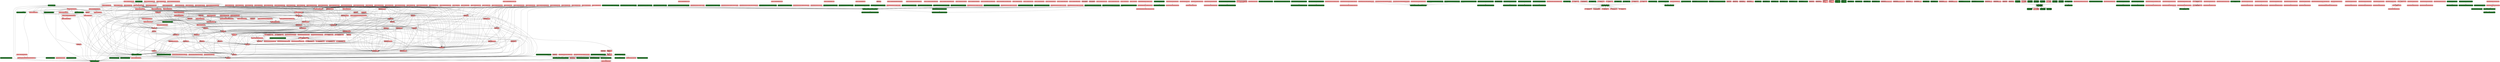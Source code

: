 digraph codeviz {
    splines=true
    sep="+15,15"
    overlap=scalexy

    node [shape=Mrecord, fontsize=12]

    node [fillcolor="#ff9999", style=filled] "cppcheck-1.64\cli\cmdlineparser.cpp" [label = "cppcheck-1.64\cli\cmdlineparser.cpp"]
    node [fillcolor="#ff9999", style=filled] "cppcheck-1.64\cli\cmdlineparser.cpp" [label = "cppcheck-1.64\cli\cmdlineparser.cpp"]
    node [fillcolor="#ff9999", style=filled] "cppcheck-1.64\cli\cppcheckexecutor.cpp" [label = "cppcheck-1.64\cli\cppcheckexecutor.cpp"]
    node [fillcolor="#ff9999", style=filled] "cppcheck-1.64\cli\cppcheckexecutor.cpp" [label = "cppcheck-1.64\cli\cppcheckexecutor.cpp"]
    node [fillcolor="#ff9999", style=filled] "cppcheck-1.64\cli\filelister.cpp" [label = "cppcheck-1.64\cli\filelister.cpp"]
    node [fillcolor="#ff9999", style=filled] "cppcheck-1.64\cli\filelister.cpp" [label = "cppcheck-1.64\cli\filelister.cpp"]
    node [fillcolor="#267b2c", style=filled] "cppcheck-1.64\cli\main.cpp" [label = "cppcheck-1.64\cli\main.cpp"]
    node [fillcolor="#ff9999", style=filled] "cppcheck-1.64\cli\pathmatch.cpp" [label = "cppcheck-1.64\cli\pathmatch.cpp"]
    node [fillcolor="#ff9999", style=filled] "cppcheck-1.64\cli\pathmatch.cpp" [label = "cppcheck-1.64\cli\pathmatch.cpp"]
    node [fillcolor="#ff9999", style=filled] "cppcheck-1.64\cli\threadexecutor.cpp" [label = "cppcheck-1.64\cli\threadexecutor.cpp"]
    node [fillcolor="#ff9999", style=filled] "cppcheck-1.64\cli\threadexecutor.cpp" [label = "cppcheck-1.64\cli\threadexecutor.cpp"]
    node [fillcolor="#ff9999", style=filled] "cppcheck-1.64\democlient\democlient.cpp" [label = "cppcheck-1.64\democlient\democlient.cpp"]
    node [fillcolor="#ff9999", style=filled] "cppcheck-1.64\externals\tinyxml\tinyxml2.cpp" [label = "cppcheck-1.64\externals\tinyxml\tinyxml2.cpp"]
    node [fillcolor="#ff9999", style=filled] "cppcheck-1.64\externals\tinyxml\tinyxml2.cpp" [label = "cppcheck-1.64\externals\tinyxml\tinyxml2.cpp"]
    node [fillcolor="#267b2c", style=filled] "cppcheck-1.64\gui\aboutdialog.cpp" [label = "cppcheck-1.64\gui\aboutdialog.cpp"]
    node [fillcolor="#267b2c", style=filled] "cppcheck-1.64\gui\aboutdialog.cpp" [label = "cppcheck-1.64\gui\aboutdialog.cpp"]
    node [fillcolor="#ff9999", style=filled] "cppcheck-1.64\gui\application.cpp" [label = "cppcheck-1.64\gui\application.cpp"]
    node [fillcolor="#ff9999", style=filled] "cppcheck-1.64\gui\application.cpp" [label = "cppcheck-1.64\gui\application.cpp"]
    node [fillcolor="#267b2c", style=filled] "cppcheck-1.64\gui\applicationdialog.cpp" [label = "cppcheck-1.64\gui\applicationdialog.cpp"]
    node [fillcolor="#267b2c", style=filled] "cppcheck-1.64\gui\applicationdialog.cpp" [label = "cppcheck-1.64\gui\applicationdialog.cpp"]
    node [fillcolor="#ff9999", style=filled] "cppcheck-1.64\gui\applicationlist.cpp" [label = "cppcheck-1.64\gui\applicationlist.cpp"]
    node [fillcolor="#ff9999", style=filled] "cppcheck-1.64\gui\applicationlist.cpp" [label = "cppcheck-1.64\gui\applicationlist.cpp"]
    node [fillcolor="#ff9999", style=filled] "cppcheck-1.64\gui\checkstatistics.cpp" [label = "cppcheck-1.64\gui\checkstatistics.cpp"]
    node [fillcolor="#ff9999", style=filled] "cppcheck-1.64\gui\checkstatistics.cpp" [label = "cppcheck-1.64\gui\checkstatistics.cpp"]
    node [fillcolor="#ff9999", style=filled] "cppcheck-1.64\gui\checkthread.cpp" [label = "cppcheck-1.64\gui\checkthread.cpp"]
    node [fillcolor="#ff9999", style=filled] "cppcheck-1.64\gui\checkthread.cpp" [label = "cppcheck-1.64\gui\checkthread.cpp"]
    node [fillcolor="#267b2c", style=filled] "cppcheck-1.64\gui\common.cpp" [label = "cppcheck-1.64\gui\common.cpp"]
    node [fillcolor="#267b2c", style=filled] "cppcheck-1.64\gui\common.cpp" [label = "cppcheck-1.64\gui\common.cpp"]
    node [fillcolor="#ff9999", style=filled] "cppcheck-1.64\gui\csvreport.cpp" [label = "cppcheck-1.64\gui\csvreport.cpp"]
    node [fillcolor="#ff9999", style=filled] "cppcheck-1.64\gui\csvreport.cpp" [label = "cppcheck-1.64\gui\csvreport.cpp"]
    node [fillcolor="#ff9999", style=filled] "cppcheck-1.64\gui\erroritem.cpp" [label = "cppcheck-1.64\gui\erroritem.cpp"]
    node [fillcolor="#ff9999", style=filled] "cppcheck-1.64\gui\erroritem.cpp" [label = "cppcheck-1.64\gui\erroritem.cpp"]
    node [fillcolor="#ff9999", style=filled] "cppcheck-1.64\gui\filelist.cpp" [label = "cppcheck-1.64\gui\filelist.cpp"]
    node [fillcolor="#ff9999", style=filled] "cppcheck-1.64\gui\filelist.cpp" [label = "cppcheck-1.64\gui\filelist.cpp"]
    node [fillcolor="#267b2c", style=filled] "cppcheck-1.64\gui\fileviewdialog.cpp" [label = "cppcheck-1.64\gui\fileviewdialog.cpp"]
    node [fillcolor="#267b2c", style=filled] "cppcheck-1.64\gui\fileviewdialog.cpp" [label = "cppcheck-1.64\gui\fileviewdialog.cpp"]
    node [fillcolor="#ff9999", style=filled] "cppcheck-1.64\gui\logview.cpp" [label = "cppcheck-1.64\gui\logview.cpp"]
    node [fillcolor="#ff9999", style=filled] "cppcheck-1.64\gui\logview.cpp" [label = "cppcheck-1.64\gui\logview.cpp"]
    node [fillcolor="#267b2c", style=filled] "cppcheck-1.64\gui\main.cpp" [label = "cppcheck-1.64\gui\main.cpp"]
    node [fillcolor="#ff9999", style=filled] "cppcheck-1.64\gui\mainwindow.cpp" [label = "cppcheck-1.64\gui\mainwindow.cpp"]
    node [fillcolor="#ff9999", style=filled] "cppcheck-1.64\gui\mainwindow.cpp" [label = "cppcheck-1.64\gui\mainwindow.cpp"]
    node [fillcolor="#ff9999", style=filled] "cppcheck-1.64\gui\platforms.cpp" [label = "cppcheck-1.64\gui\platforms.cpp"]
    node [fillcolor="#ff9999", style=filled] "cppcheck-1.64\gui\platforms.cpp" [label = "cppcheck-1.64\gui\platforms.cpp"]
    node [fillcolor="#ff9999", style=filled] "cppcheck-1.64\gui\project.cpp" [label = "cppcheck-1.64\gui\project.cpp"]
    node [fillcolor="#ff9999", style=filled] "cppcheck-1.64\gui\project.cpp" [label = "cppcheck-1.64\gui\project.cpp"]
    node [fillcolor="#ff9999", style=filled] "cppcheck-1.64\gui\projectfile.cpp" [label = "cppcheck-1.64\gui\projectfile.cpp"]
    node [fillcolor="#ff9999", style=filled] "cppcheck-1.64\gui\projectfile.cpp" [label = "cppcheck-1.64\gui\projectfile.cpp"]
    node [fillcolor="#267b2c", style=filled] "cppcheck-1.64\gui\projectfiledialog.cpp" [label = "cppcheck-1.64\gui\projectfiledialog.cpp"]
    node [fillcolor="#267b2c", style=filled] "cppcheck-1.64\gui\projectfiledialog.cpp" [label = "cppcheck-1.64\gui\projectfiledialog.cpp"]
    node [fillcolor="#ff9999", style=filled] "cppcheck-1.64\gui\report.cpp" [label = "cppcheck-1.64\gui\report.cpp"]
    node [fillcolor="#ff9999", style=filled] "cppcheck-1.64\gui\report.cpp" [label = "cppcheck-1.64\gui\report.cpp"]
    node [fillcolor="#ff9999", style=filled] "cppcheck-1.64\gui\resultstree.cpp" [label = "cppcheck-1.64\gui\resultstree.cpp"]
    node [fillcolor="#ff9999", style=filled] "cppcheck-1.64\gui\resultstree.cpp" [label = "cppcheck-1.64\gui\resultstree.cpp"]
    node [fillcolor="#ff9999", style=filled] "cppcheck-1.64\gui\resultsview.cpp" [label = "cppcheck-1.64\gui\resultsview.cpp"]
    node [fillcolor="#ff9999", style=filled] "cppcheck-1.64\gui\resultsview.cpp" [label = "cppcheck-1.64\gui\resultsview.cpp"]
    node [fillcolor="#ff9999", style=filled] "cppcheck-1.64\gui\scratchpad.cpp" [label = "cppcheck-1.64\gui\scratchpad.cpp"]
    node [fillcolor="#ff9999", style=filled] "cppcheck-1.64\gui\scratchpad.cpp" [label = "cppcheck-1.64\gui\scratchpad.cpp"]
    node [fillcolor="#267b2c", style=filled] "cppcheck-1.64\gui\settingsdialog.cpp" [label = "cppcheck-1.64\gui\settingsdialog.cpp"]
    node [fillcolor="#267b2c", style=filled] "cppcheck-1.64\gui\settingsdialog.cpp" [label = "cppcheck-1.64\gui\settingsdialog.cpp"]
    node [fillcolor="#ff9999", style=filled] "cppcheck-1.64\gui\showtypes.cpp" [label = "cppcheck-1.64\gui\showtypes.cpp"]
    node [fillcolor="#ff9999", style=filled] "cppcheck-1.64\gui\showtypes.cpp" [label = "cppcheck-1.64\gui\showtypes.cpp"]
    node [fillcolor="#267b2c", style=filled] "cppcheck-1.64\gui\statsdialog.cpp" [label = "cppcheck-1.64\gui\statsdialog.cpp"]
    node [fillcolor="#267b2c", style=filled] "cppcheck-1.64\gui\statsdialog.cpp" [label = "cppcheck-1.64\gui\statsdialog.cpp"]
    node [fillcolor="#ff9999", style=filled] "cppcheck-1.64\gui\test\benchmark\simple\benchmarksimple.cpp" [label = "cppcheck-1.64\gui\test\benchmark\simple\benchmarksimple.cpp"]
    node [fillcolor="#ff9999", style=filled] "cppcheck-1.64\gui\test\benchmark\simple\benchmarksimple.cpp" [label = "cppcheck-1.64\gui\test\benchmark\simple\benchmarksimple.cpp"]
    node [fillcolor="#ff9999", style=filled] "cppcheck-1.64\gui\test\data\benchmark\simple.cpp" [label = "cppcheck-1.64\gui\test\data\benchmark\simple.cpp"]
    node [fillcolor="#ff9999", style=filled] "cppcheck-1.64\gui\test\data\files\dir1\dir11\foo11.cpp" [label = "cppcheck-1.64\gui\test\data\files\dir1\dir11\foo11.cpp"]
    node [fillcolor="#ff9999", style=filled] "cppcheck-1.64\gui\test\data\files\dir1\foo1.cpp" [label = "cppcheck-1.64\gui\test\data\files\dir1\foo1.cpp"]
    node [fillcolor="#ff9999", style=filled] "cppcheck-1.64\gui\test\data\files\dir2\foo1.cpp" [label = "cppcheck-1.64\gui\test\data\files\dir2\foo1.cpp"]
    node [fillcolor="#ff9999", style=filled] "cppcheck-1.64\gui\test\data\files\foo1.cpp" [label = "cppcheck-1.64\gui\test\data\files\foo1.cpp"]
    node [fillcolor="#ff9999", style=filled] "cppcheck-1.64\gui\test\data\files\foo4.c" [label = "cppcheck-1.64\gui\test\data\files\foo4.c"]
    node [fillcolor="#ff9999", style=filled] "cppcheck-1.64\gui\test\filelist\testfilelist.cpp" [label = "cppcheck-1.64\gui\test\filelist\testfilelist.cpp"]
    node [fillcolor="#ff9999", style=filled] "cppcheck-1.64\gui\test\filelist\testfilelist.cpp" [label = "cppcheck-1.64\gui\test\filelist\testfilelist.cpp"]
    node [fillcolor="#ff9999", style=filled] "cppcheck-1.64\gui\test\projectfile\testprojectfile.cpp" [label = "cppcheck-1.64\gui\test\projectfile\testprojectfile.cpp"]
    node [fillcolor="#ff9999", style=filled] "cppcheck-1.64\gui\test\projectfile\testprojectfile.cpp" [label = "cppcheck-1.64\gui\test\projectfile\testprojectfile.cpp"]
    node [fillcolor="#ff9999", style=filled] "cppcheck-1.64\gui\test\translationhandler\testtranslationhandler.cpp" [label = "cppcheck-1.64\gui\test\translationhandler\testtranslationhandler.cpp"]
    node [fillcolor="#ff9999", style=filled] "cppcheck-1.64\gui\test\translationhandler\testtranslationhandler.cpp" [label = "cppcheck-1.64\gui\test\translationhandler\testtranslationhandler.cpp"]
    node [fillcolor="#ff9999", style=filled] "cppcheck-1.64\gui\test\xmlreport\testxmlreport.cpp" [label = "cppcheck-1.64\gui\test\xmlreport\testxmlreport.cpp"]
    node [fillcolor="#ff9999", style=filled] "cppcheck-1.64\gui\test\xmlreport\testxmlreport.cpp" [label = "cppcheck-1.64\gui\test\xmlreport\testxmlreport.cpp"]
    node [fillcolor="#ff9999", style=filled] "cppcheck-1.64\gui\test\xmlreportv1\testxmlreportv1.cpp" [label = "cppcheck-1.64\gui\test\xmlreportv1\testxmlreportv1.cpp"]
    node [fillcolor="#ff9999", style=filled] "cppcheck-1.64\gui\test\xmlreportv1\testxmlreportv1.cpp" [label = "cppcheck-1.64\gui\test\xmlreportv1\testxmlreportv1.cpp"]
    node [fillcolor="#ff9999", style=filled] "cppcheck-1.64\gui\test\xmlreportv2\testxmlreportv2.cpp" [label = "cppcheck-1.64\gui\test\xmlreportv2\testxmlreportv2.cpp"]
    node [fillcolor="#ff9999", style=filled] "cppcheck-1.64\gui\test\xmlreportv2\testxmlreportv2.cpp" [label = "cppcheck-1.64\gui\test\xmlreportv2\testxmlreportv2.cpp"]
    node [fillcolor="#ff9999", style=filled] "cppcheck-1.64\gui\threadhandler.cpp" [label = "cppcheck-1.64\gui\threadhandler.cpp"]
    node [fillcolor="#ff9999", style=filled] "cppcheck-1.64\gui\threadhandler.cpp" [label = "cppcheck-1.64\gui\threadhandler.cpp"]
    node [fillcolor="#ff9999", style=filled] "cppcheck-1.64\gui\threadresult.cpp" [label = "cppcheck-1.64\gui\threadresult.cpp"]
    node [fillcolor="#ff9999", style=filled] "cppcheck-1.64\gui\threadresult.cpp" [label = "cppcheck-1.64\gui\threadresult.cpp"]
    node [fillcolor="#ff9999", style=filled] "cppcheck-1.64\gui\translationhandler.cpp" [label = "cppcheck-1.64\gui\translationhandler.cpp"]
    node [fillcolor="#ff9999", style=filled] "cppcheck-1.64\gui\translationhandler.cpp" [label = "cppcheck-1.64\gui\translationhandler.cpp"]
    node [fillcolor="#ff9999", style=filled] "cppcheck-1.64\gui\txtreport.cpp" [label = "cppcheck-1.64\gui\txtreport.cpp"]
    node [fillcolor="#ff9999", style=filled] "cppcheck-1.64\gui\txtreport.cpp" [label = "cppcheck-1.64\gui\txtreport.cpp"]
    node [fillcolor="#ff9999", style=filled] "cppcheck-1.64\gui\xmlreport.cpp" [label = "cppcheck-1.64\gui\xmlreport.cpp"]
    node [fillcolor="#ff9999", style=filled] "cppcheck-1.64\gui\xmlreport.cpp" [label = "cppcheck-1.64\gui\xmlreport.cpp"]
    node [fillcolor="#ff9999", style=filled] "cppcheck-1.64\gui\xmlreportv1.cpp" [label = "cppcheck-1.64\gui\xmlreportv1.cpp"]
    node [fillcolor="#ff9999", style=filled] "cppcheck-1.64\gui\xmlreportv1.cpp" [label = "cppcheck-1.64\gui\xmlreportv1.cpp"]
    node [fillcolor="#ff9999", style=filled] "cppcheck-1.64\gui\xmlreportv2.cpp" [label = "cppcheck-1.64\gui\xmlreportv2.cpp"]
    node [fillcolor="#ff9999", style=filled] "cppcheck-1.64\gui\xmlreportv2.cpp" [label = "cppcheck-1.64\gui\xmlreportv2.cpp"]
    node [fillcolor="#ff9999", style=filled] "cppcheck-1.64\lib\check.cpp" [label = "cppcheck-1.64\lib\check.cpp"]
    node [fillcolor="#ff9999", style=filled] "cppcheck-1.64\lib\check64bit.cpp" [label = "cppcheck-1.64\lib\check64bit.cpp"]
    node [fillcolor="#ff9999", style=filled] "cppcheck-1.64\lib\check64bit.cpp" [label = "cppcheck-1.64\lib\check64bit.cpp"]
    node [fillcolor="#ff9999", style=filled] "cppcheck-1.64\lib\checkassert.cpp" [label = "cppcheck-1.64\lib\checkassert.cpp"]
    node [fillcolor="#ff9999", style=filled] "cppcheck-1.64\lib\checkassert.cpp" [label = "cppcheck-1.64\lib\checkassert.cpp"]
    node [fillcolor="#ff9999", style=filled] "cppcheck-1.64\lib\checkassignif.cpp" [label = "cppcheck-1.64\lib\checkassignif.cpp"]
    node [fillcolor="#ff9999", style=filled] "cppcheck-1.64\lib\checkassignif.cpp" [label = "cppcheck-1.64\lib\checkassignif.cpp"]
    node [fillcolor="#ff9999", style=filled] "cppcheck-1.64\lib\checkautovariables.cpp" [label = "cppcheck-1.64\lib\checkautovariables.cpp"]
    node [fillcolor="#ff9999", style=filled] "cppcheck-1.64\lib\checkautovariables.cpp" [label = "cppcheck-1.64\lib\checkautovariables.cpp"]
    node [fillcolor="#ff9999", style=filled] "cppcheck-1.64\lib\checkbool.cpp" [label = "cppcheck-1.64\lib\checkbool.cpp"]
    node [fillcolor="#ff9999", style=filled] "cppcheck-1.64\lib\checkbool.cpp" [label = "cppcheck-1.64\lib\checkbool.cpp"]
    node [fillcolor="#ff9999", style=filled] "cppcheck-1.64\lib\checkboost.cpp" [label = "cppcheck-1.64\lib\checkboost.cpp"]
    node [fillcolor="#ff9999", style=filled] "cppcheck-1.64\lib\checkboost.cpp" [label = "cppcheck-1.64\lib\checkboost.cpp"]
    node [fillcolor="#ff9999", style=filled] "cppcheck-1.64\lib\checkbufferoverrun.cpp" [label = "cppcheck-1.64\lib\checkbufferoverrun.cpp"]
    node [fillcolor="#ff9999", style=filled] "cppcheck-1.64\lib\checkbufferoverrun.cpp" [label = "cppcheck-1.64\lib\checkbufferoverrun.cpp"]
    node [fillcolor="#ff9999", style=filled] "cppcheck-1.64\lib\checkclass.cpp" [label = "cppcheck-1.64\lib\checkclass.cpp"]
    node [fillcolor="#ff9999", style=filled] "cppcheck-1.64\lib\checkclass.cpp" [label = "cppcheck-1.64\lib\checkclass.cpp"]
    node [fillcolor="#ff9999", style=filled] "cppcheck-1.64\lib\checkexceptionsafety.cpp" [label = "cppcheck-1.64\lib\checkexceptionsafety.cpp"]
    node [fillcolor="#ff9999", style=filled] "cppcheck-1.64\lib\checkexceptionsafety.cpp" [label = "cppcheck-1.64\lib\checkexceptionsafety.cpp"]
    node [fillcolor="#ff9999", style=filled] "cppcheck-1.64\lib\checkinternal.cpp" [label = "cppcheck-1.64\lib\checkinternal.cpp"]
    node [fillcolor="#ff9999", style=filled] "cppcheck-1.64\lib\checkinternal.cpp" [label = "cppcheck-1.64\lib\checkinternal.cpp"]
    node [fillcolor="#ff9999", style=filled] "cppcheck-1.64\lib\checkio.cpp" [label = "cppcheck-1.64\lib\checkio.cpp"]
    node [fillcolor="#ff9999", style=filled] "cppcheck-1.64\lib\checkio.cpp" [label = "cppcheck-1.64\lib\checkio.cpp"]
    node [fillcolor="#ff9999", style=filled] "cppcheck-1.64\lib\checkleakautovar.cpp" [label = "cppcheck-1.64\lib\checkleakautovar.cpp"]
    node [fillcolor="#ff9999", style=filled] "cppcheck-1.64\lib\checkleakautovar.cpp" [label = "cppcheck-1.64\lib\checkleakautovar.cpp"]
    node [fillcolor="#ff9999", style=filled] "cppcheck-1.64\lib\checkmemoryleak.cpp" [label = "cppcheck-1.64\lib\checkmemoryleak.cpp"]
    node [fillcolor="#ff9999", style=filled] "cppcheck-1.64\lib\checkmemoryleak.cpp" [label = "cppcheck-1.64\lib\checkmemoryleak.cpp"]
    node [fillcolor="#ff9999", style=filled] "cppcheck-1.64\lib\checknonreentrantfunctions.cpp" [label = "cppcheck-1.64\lib\checknonreentrantfunctions.cpp"]
    node [fillcolor="#ff9999", style=filled] "cppcheck-1.64\lib\checknonreentrantfunctions.cpp" [label = "cppcheck-1.64\lib\checknonreentrantfunctions.cpp"]
    node [fillcolor="#ff9999", style=filled] "cppcheck-1.64\lib\checknullpointer.cpp" [label = "cppcheck-1.64\lib\checknullpointer.cpp"]
    node [fillcolor="#ff9999", style=filled] "cppcheck-1.64\lib\checknullpointer.cpp" [label = "cppcheck-1.64\lib\checknullpointer.cpp"]
    node [fillcolor="#ff9999", style=filled] "cppcheck-1.64\lib\checkobsoletefunctions.cpp" [label = "cppcheck-1.64\lib\checkobsoletefunctions.cpp"]
    node [fillcolor="#ff9999", style=filled] "cppcheck-1.64\lib\checkobsoletefunctions.cpp" [label = "cppcheck-1.64\lib\checkobsoletefunctions.cpp"]
    node [fillcolor="#ff9999", style=filled] "cppcheck-1.64\lib\checkother.cpp" [label = "cppcheck-1.64\lib\checkother.cpp"]
    node [fillcolor="#ff9999", style=filled] "cppcheck-1.64\lib\checkother.cpp" [label = "cppcheck-1.64\lib\checkother.cpp"]
    node [fillcolor="#ff9999", style=filled] "cppcheck-1.64\lib\checkpostfixoperator.cpp" [label = "cppcheck-1.64\lib\checkpostfixoperator.cpp"]
    node [fillcolor="#ff9999", style=filled] "cppcheck-1.64\lib\checkpostfixoperator.cpp" [label = "cppcheck-1.64\lib\checkpostfixoperator.cpp"]
    node [fillcolor="#ff9999", style=filled] "cppcheck-1.64\lib\checksizeof.cpp" [label = "cppcheck-1.64\lib\checksizeof.cpp"]
    node [fillcolor="#ff9999", style=filled] "cppcheck-1.64\lib\checksizeof.cpp" [label = "cppcheck-1.64\lib\checksizeof.cpp"]
    node [fillcolor="#ff9999", style=filled] "cppcheck-1.64\lib\checkstl.cpp" [label = "cppcheck-1.64\lib\checkstl.cpp"]
    node [fillcolor="#ff9999", style=filled] "cppcheck-1.64\lib\checkstl.cpp" [label = "cppcheck-1.64\lib\checkstl.cpp"]
    node [fillcolor="#ff9999", style=filled] "cppcheck-1.64\lib\checkuninitvar.cpp" [label = "cppcheck-1.64\lib\checkuninitvar.cpp"]
    node [fillcolor="#ff9999", style=filled] "cppcheck-1.64\lib\checkuninitvar.cpp" [label = "cppcheck-1.64\lib\checkuninitvar.cpp"]
    node [fillcolor="#ff9999", style=filled] "cppcheck-1.64\lib\checkunusedfunctions.cpp" [label = "cppcheck-1.64\lib\checkunusedfunctions.cpp"]
    node [fillcolor="#ff9999", style=filled] "cppcheck-1.64\lib\checkunusedfunctions.cpp" [label = "cppcheck-1.64\lib\checkunusedfunctions.cpp"]
    node [fillcolor="#ff9999", style=filled] "cppcheck-1.64\lib\checkunusedvar.cpp" [label = "cppcheck-1.64\lib\checkunusedvar.cpp"]
    node [fillcolor="#ff9999", style=filled] "cppcheck-1.64\lib\checkunusedvar.cpp" [label = "cppcheck-1.64\lib\checkunusedvar.cpp"]
    node [fillcolor="#ff9999", style=filled] "cppcheck-1.64\lib\config.cpp" [label = "cppcheck-1.64\lib\config.cpp"]
    node [fillcolor="#ff9999", style=filled] "cppcheck-1.64\lib\cppcheck.cpp" [label = "cppcheck-1.64\lib\cppcheck.cpp"]
    node [fillcolor="#ff9999", style=filled] "cppcheck-1.64\lib\cppcheck.cpp" [label = "cppcheck-1.64\lib\cppcheck.cpp"]
    node [fillcolor="#ff9999", style=filled] "cppcheck-1.64\lib\cxx11emu.cpp" [label = "cppcheck-1.64\lib\cxx11emu.cpp"]
    node [fillcolor="#ff9999", style=filled] "cppcheck-1.64\lib\errorlogger.cpp" [label = "cppcheck-1.64\lib\errorlogger.cpp"]
    node [fillcolor="#ff9999", style=filled] "cppcheck-1.64\lib\errorlogger.cpp" [label = "cppcheck-1.64\lib\errorlogger.cpp"]
    node [fillcolor="#ff9999", style=filled] "cppcheck-1.64\lib\executionpath.cpp" [label = "cppcheck-1.64\lib\executionpath.cpp"]
    node [fillcolor="#ff9999", style=filled] "cppcheck-1.64\lib\executionpath.cpp" [label = "cppcheck-1.64\lib\executionpath.cpp"]
    node [fillcolor="#ff9999", style=filled] "cppcheck-1.64\lib\library.cpp" [label = "cppcheck-1.64\lib\library.cpp"]
    node [fillcolor="#ff9999", style=filled] "cppcheck-1.64\lib\library.cpp" [label = "cppcheck-1.64\lib\library.cpp"]
    node [fillcolor="#ff9999", style=filled] "cppcheck-1.64\lib\mathlib.cpp" [label = "cppcheck-1.64\lib\mathlib.cpp"]
    node [fillcolor="#ff9999", style=filled] "cppcheck-1.64\lib\mathlib.cpp" [label = "cppcheck-1.64\lib\mathlib.cpp"]
    node [fillcolor="#ff9999", style=filled] "cppcheck-1.64\lib\path.cpp" [label = "cppcheck-1.64\lib\path.cpp"]
    node [fillcolor="#ff9999", style=filled] "cppcheck-1.64\lib\path.cpp" [label = "cppcheck-1.64\lib\path.cpp"]
    node [fillcolor="#ff9999", style=filled] "cppcheck-1.64\lib\preprocessor.cpp" [label = "cppcheck-1.64\lib\preprocessor.cpp"]
    node [fillcolor="#ff9999", style=filled] "cppcheck-1.64\lib\preprocessor.cpp" [label = "cppcheck-1.64\lib\preprocessor.cpp"]
    node [fillcolor="#ff9999", style=filled] "cppcheck-1.64\lib\settings.cpp" [label = "cppcheck-1.64\lib\settings.cpp"]
    node [fillcolor="#ff9999", style=filled] "cppcheck-1.64\lib\settings.cpp" [label = "cppcheck-1.64\lib\settings.cpp"]
    node [fillcolor="#ff9999", style=filled] "cppcheck-1.64\lib\standards.cpp" [label = "cppcheck-1.64\lib\standards.cpp"]
    node [fillcolor="#ff9999", style=filled] "cppcheck-1.64\lib\suppressions.cpp" [label = "cppcheck-1.64\lib\suppressions.cpp"]
    node [fillcolor="#ff9999", style=filled] "cppcheck-1.64\lib\suppressions.cpp" [label = "cppcheck-1.64\lib\suppressions.cpp"]
    node [fillcolor="#ff9999", style=filled] "cppcheck-1.64\lib\symboldatabase.cpp" [label = "cppcheck-1.64\lib\symboldatabase.cpp"]
    node [fillcolor="#ff9999", style=filled] "cppcheck-1.64\lib\symboldatabase.cpp" [label = "cppcheck-1.64\lib\symboldatabase.cpp"]
    node [fillcolor="#ff9999", style=filled] "cppcheck-1.64\lib\templatesimplifier.cpp" [label = "cppcheck-1.64\lib\templatesimplifier.cpp"]
    node [fillcolor="#ff9999", style=filled] "cppcheck-1.64\lib\templatesimplifier.cpp" [label = "cppcheck-1.64\lib\templatesimplifier.cpp"]
    node [fillcolor="#ff9999", style=filled] "cppcheck-1.64\lib\timer.cpp" [label = "cppcheck-1.64\lib\timer.cpp"]
    node [fillcolor="#ff9999", style=filled] "cppcheck-1.64\lib\timer.cpp" [label = "cppcheck-1.64\lib\timer.cpp"]
    node [fillcolor="#ff9999", style=filled] "cppcheck-1.64\lib\token.cpp" [label = "cppcheck-1.64\lib\token.cpp"]
    node [fillcolor="#ff9999", style=filled] "cppcheck-1.64\lib\token.cpp" [label = "cppcheck-1.64\lib\token.cpp"]
    node [fillcolor="#ff9999", style=filled] "cppcheck-1.64\lib\tokenize.cpp" [label = "cppcheck-1.64\lib\tokenize.cpp"]
    node [fillcolor="#ff9999", style=filled] "cppcheck-1.64\lib\tokenize.cpp" [label = "cppcheck-1.64\lib\tokenize.cpp"]
    node [fillcolor="#ff9999", style=filled] "cppcheck-1.64\lib\tokenlist.cpp" [label = "cppcheck-1.64\lib\tokenlist.cpp"]
    node [fillcolor="#ff9999", style=filled] "cppcheck-1.64\lib\tokenlist.cpp" [label = "cppcheck-1.64\lib\tokenlist.cpp"]
    node [fillcolor="#ff9999", style=filled] "cppcheck-1.64\lib\valueflow.cpp" [label = "cppcheck-1.64\lib\valueflow.cpp"]
    node [fillcolor="#ff9999", style=filled] "cppcheck-1.64\lib\valueflow.cpp" [label = "cppcheck-1.64\lib\valueflow.cpp"]
    node [fillcolor="#ff9999", style=filled] "cppcheck-1.64\lib\version.cpp" [label = "cppcheck-1.64\lib\version.cpp"]
    node [fillcolor="#ff9999", style=filled] "cppcheck-1.64\samples\AssignmentAddressToInteger\bad.c" [label = "cppcheck-1.64\samples\AssignmentAddressToInteger\bad.c"]
    node [fillcolor="#ff9999", style=filled] "cppcheck-1.64\samples\AssignmentAddressToInteger\good.c" [label = "cppcheck-1.64\samples\AssignmentAddressToInteger\good.c"]
    node [fillcolor="#ff9999", style=filled] "cppcheck-1.64\samples\arrayIndexOutOfBounds\bad.c" [label = "cppcheck-1.64\samples\arrayIndexOutOfBounds\bad.c"]
    node [fillcolor="#ff9999", style=filled] "cppcheck-1.64\samples\arrayIndexOutOfBounds\good.c" [label = "cppcheck-1.64\samples\arrayIndexOutOfBounds\good.c"]
    node [fillcolor="#ff9999", style=filled] "cppcheck-1.64\samples\autoVariables\bad.c" [label = "cppcheck-1.64\samples\autoVariables\bad.c"]
    node [fillcolor="#ff9999", style=filled] "cppcheck-1.64\samples\autoVariables\good.c" [label = "cppcheck-1.64\samples\autoVariables\good.c"]
    node [fillcolor="#ff9999", style=filled] "cppcheck-1.64\samples\bufferAccessOutOfBounds\bad.c" [label = "cppcheck-1.64\samples\bufferAccessOutOfBounds\bad.c"]
    node [fillcolor="#ff9999", style=filled] "cppcheck-1.64\samples\bufferAccessOutOfBounds\good.c" [label = "cppcheck-1.64\samples\bufferAccessOutOfBounds\good.c"]
    node [fillcolor="#ff9999", style=filled] "cppcheck-1.64\samples\erase\bad.cpp" [label = "cppcheck-1.64\samples\erase\bad.cpp"]
    node [fillcolor="#ff9999", style=filled] "cppcheck-1.64\samples\erase\good.cpp" [label = "cppcheck-1.64\samples\erase\good.cpp"]
    node [fillcolor="#ff9999", style=filled] "cppcheck-1.64\samples\memleak\bad.c" [label = "cppcheck-1.64\samples\memleak\bad.c"]
    node [fillcolor="#ff9999", style=filled] "cppcheck-1.64\samples\memleak\good.c" [label = "cppcheck-1.64\samples\memleak\good.c"]
    node [fillcolor="#ff9999", style=filled] "cppcheck-1.64\samples\outOfBounds\bad.c" [label = "cppcheck-1.64\samples\outOfBounds\bad.c"]
    node [fillcolor="#ff9999", style=filled] "cppcheck-1.64\samples\outOfBounds\good.c" [label = "cppcheck-1.64\samples\outOfBounds\good.c"]
    node [fillcolor="#ff9999", style=filled] "cppcheck-1.64\samples\resourceLeak\bad.c" [label = "cppcheck-1.64\samples\resourceLeak\bad.c"]
    node [fillcolor="#ff9999", style=filled] "cppcheck-1.64\samples\resourceLeak\good.c" [label = "cppcheck-1.64\samples\resourceLeak\good.c"]
    node [fillcolor="#ff9999", style=filled] "cppcheck-1.64\samples\syntaxError\bad.c" [label = "cppcheck-1.64\samples\syntaxError\bad.c"]
    node [fillcolor="#ff9999", style=filled] "cppcheck-1.64\samples\syntaxError\good.c" [label = "cppcheck-1.64\samples\syntaxError\good.c"]
    node [fillcolor="#ff9999", style=filled] "cppcheck-1.64\test\options.cpp" [label = "cppcheck-1.64\test\options.cpp"]
    node [fillcolor="#ff9999", style=filled] "cppcheck-1.64\test\options.cpp" [label = "cppcheck-1.64\test\options.cpp"]
    node [fillcolor="#ff9999", style=filled] "cppcheck-1.64\test\redirect.cpp" [label = "cppcheck-1.64\test\redirect.cpp"]
    node [fillcolor="#ff9999", style=filled] "cppcheck-1.64\test\test64bit.cpp" [label = "cppcheck-1.64\test\test64bit.cpp"]
    node [fillcolor="#ff9999", style=filled] "cppcheck-1.64\test\testassert.cpp" [label = "cppcheck-1.64\test\testassert.cpp"]
    node [fillcolor="#ff9999", style=filled] "cppcheck-1.64\test\testassignif.cpp" [label = "cppcheck-1.64\test\testassignif.cpp"]
    node [fillcolor="#ff9999", style=filled] "cppcheck-1.64\test\testautovariables.cpp" [label = "cppcheck-1.64\test\testautovariables.cpp"]
    node [fillcolor="#ff9999", style=filled] "cppcheck-1.64\test\testbool.cpp" [label = "cppcheck-1.64\test\testbool.cpp"]
    node [fillcolor="#ff9999", style=filled] "cppcheck-1.64\test\testboost.cpp" [label = "cppcheck-1.64\test\testboost.cpp"]
    node [fillcolor="#ff9999", style=filled] "cppcheck-1.64\test\testbufferoverrun.cpp" [label = "cppcheck-1.64\test\testbufferoverrun.cpp"]
    node [fillcolor="#ff9999", style=filled] "cppcheck-1.64\test\testcharvar.cpp" [label = "cppcheck-1.64\test\testcharvar.cpp"]
    node [fillcolor="#ff9999", style=filled] "cppcheck-1.64\test\testclass.cpp" [label = "cppcheck-1.64\test\testclass.cpp"]
    node [fillcolor="#ff9999", style=filled] "cppcheck-1.64\test\testcmdlineparser.cpp" [label = "cppcheck-1.64\test\testcmdlineparser.cpp"]
    node [fillcolor="#ff9999", style=filled] "cppcheck-1.64\test\testconstructors.cpp" [label = "cppcheck-1.64\test\testconstructors.cpp"]
    node [fillcolor="#ff9999", style=filled] "cppcheck-1.64\test\testcppcheck.cpp" [label = "cppcheck-1.64\test\testcppcheck.cpp"]
    node [fillcolor="#ff9999", style=filled] "cppcheck-1.64\test\testdivision.cpp" [label = "cppcheck-1.64\test\testdivision.cpp"]
    node [fillcolor="#ff9999", style=filled] "cppcheck-1.64\test\testerrorlogger.cpp" [label = "cppcheck-1.64\test\testerrorlogger.cpp"]
    node [fillcolor="#ff9999", style=filled] "cppcheck-1.64\test\testexceptionsafety.cpp" [label = "cppcheck-1.64\test\testexceptionsafety.cpp"]
    node [fillcolor="#ff9999", style=filled] "cppcheck-1.64\test\testfilelister.cpp" [label = "cppcheck-1.64\test\testfilelister.cpp"]
    node [fillcolor="#ff9999", style=filled] "cppcheck-1.64\test\testincompletestatement.cpp" [label = "cppcheck-1.64\test\testincompletestatement.cpp"]
    node [fillcolor="#ff9999", style=filled] "cppcheck-1.64\test\testinternal.cpp" [label = "cppcheck-1.64\test\testinternal.cpp"]
    node [fillcolor="#ff9999", style=filled] "cppcheck-1.64\test\testio.cpp" [label = "cppcheck-1.64\test\testio.cpp"]
    node [fillcolor="#ff9999", style=filled] "cppcheck-1.64\test\testleakautovar.cpp" [label = "cppcheck-1.64\test\testleakautovar.cpp"]
    node [fillcolor="#ff9999", style=filled] "cppcheck-1.64\test\testlibrary.cpp" [label = "cppcheck-1.64\test\testlibrary.cpp"]
    node [fillcolor="#ff9999", style=filled] "cppcheck-1.64\test\testmathlib.cpp" [label = "cppcheck-1.64\test\testmathlib.cpp"]
    node [fillcolor="#ff9999", style=filled] "cppcheck-1.64\test\testmemleak.cpp" [label = "cppcheck-1.64\test\testmemleak.cpp"]
    node [fillcolor="#ff9999", style=filled] "cppcheck-1.64\test\testnonreentrantfunctions.cpp" [label = "cppcheck-1.64\test\testnonreentrantfunctions.cpp"]
    node [fillcolor="#ff9999", style=filled] "cppcheck-1.64\test\testnullpointer.cpp" [label = "cppcheck-1.64\test\testnullpointer.cpp"]
    node [fillcolor="#ff9999", style=filled] "cppcheck-1.64\test\testobsoletefunctions.cpp" [label = "cppcheck-1.64\test\testobsoletefunctions.cpp"]
    node [fillcolor="#ff9999", style=filled] "cppcheck-1.64\test\testoptions.cpp" [label = "cppcheck-1.64\test\testoptions.cpp"]
    node [fillcolor="#ff9999", style=filled] "cppcheck-1.64\test\testother.cpp" [label = "cppcheck-1.64\test\testother.cpp"]
    node [fillcolor="#ff9999", style=filled] "cppcheck-1.64\test\testpath.cpp" [label = "cppcheck-1.64\test\testpath.cpp"]
    node [fillcolor="#ff9999", style=filled] "cppcheck-1.64\test\testpathmatch.cpp" [label = "cppcheck-1.64\test\testpathmatch.cpp"]
    node [fillcolor="#ff9999", style=filled] "cppcheck-1.64\test\testpostfixoperator.cpp" [label = "cppcheck-1.64\test\testpostfixoperator.cpp"]
    node [fillcolor="#ff9999", style=filled] "cppcheck-1.64\test\testpreprocessor.cpp" [label = "cppcheck-1.64\test\testpreprocessor.cpp"]
    node [fillcolor="#ff9999", style=filled] "cppcheck-1.64\test\testrunner.cpp" [label = "cppcheck-1.64\test\testrunner.cpp"]
    node [fillcolor="#ff9999", style=filled] "cppcheck-1.64\test\testsimplifytokens.cpp" [label = "cppcheck-1.64\test\testsimplifytokens.cpp"]
    node [fillcolor="#ff9999", style=filled] "cppcheck-1.64\test\testsizeof.cpp" [label = "cppcheck-1.64\test\testsizeof.cpp"]
    node [fillcolor="#ff9999", style=filled] "cppcheck-1.64\test\teststl.cpp" [label = "cppcheck-1.64\test\teststl.cpp"]
    node [fillcolor="#ff9999", style=filled] "cppcheck-1.64\test\testsuite.cpp" [label = "cppcheck-1.64\test\testsuite.cpp"]
    node [fillcolor="#ff9999", style=filled] "cppcheck-1.64\test\testsuite.cpp" [label = "cppcheck-1.64\test\testsuite.cpp"]
    node [fillcolor="#ff9999", style=filled] "cppcheck-1.64\test\testsuppressions.cpp" [label = "cppcheck-1.64\test\testsuppressions.cpp"]
    node [fillcolor="#ff9999", style=filled] "cppcheck-1.64\test\testsymboldatabase.cpp" [label = "cppcheck-1.64\test\testsymboldatabase.cpp"]
    node [fillcolor="#ff9999", style=filled] "cppcheck-1.64\test\testthreadexecutor.cpp" [label = "cppcheck-1.64\test\testthreadexecutor.cpp"]
    node [fillcolor="#ff9999", style=filled] "cppcheck-1.64\test\testtimer.cpp" [label = "cppcheck-1.64\test\testtimer.cpp"]
    node [fillcolor="#ff9999", style=filled] "cppcheck-1.64\test\testtoken.cpp" [label = "cppcheck-1.64\test\testtoken.cpp"]
    node [fillcolor="#ff9999", style=filled] "cppcheck-1.64\test\testtokenize.cpp" [label = "cppcheck-1.64\test\testtokenize.cpp"]
    node [fillcolor="#ff9999", style=filled] "cppcheck-1.64\test\testuninitvar.cpp" [label = "cppcheck-1.64\test\testuninitvar.cpp"]
    node [fillcolor="#ff9999", style=filled] "cppcheck-1.64\test\testunusedfunctions.cpp" [label = "cppcheck-1.64\test\testunusedfunctions.cpp"]
    node [fillcolor="#ff9999", style=filled] "cppcheck-1.64\test\testunusedprivfunc.cpp" [label = "cppcheck-1.64\test\testunusedprivfunc.cpp"]
    node [fillcolor="#ff9999", style=filled] "cppcheck-1.64\test\testunusedvar.cpp" [label = "cppcheck-1.64\test\testunusedvar.cpp"]
    node [fillcolor="#ff9999", style=filled] "cppcheck-1.64\test\testutils.cpp" [label = "cppcheck-1.64\test\testutils.cpp"]
    node [fillcolor="#ff9999", style=filled] "cppcheck-1.64\test\testvalueflow.cpp" [label = "cppcheck-1.64\test\testvalueflow.cpp"]
    node [fillcolor="#ff9999", style=filled] "cppcheck-1.64\tools\dmake.cpp" [label = "cppcheck-1.64\tools\dmake.cpp"]
    node [fillcolor="#ff9999", style=filled] "cppcheck-1.64\tools\reduce.cpp" [label = "cppcheck-1.64\tools\reduce.cpp"]
    node [fillcolor="#ff9999", style=filled] "cppcheck-1.64\tools\times.c" [label = "cppcheck-1.64\tools\times.c"]
    node [fillcolor="#ff9999", style=filled] "netdataNETDATA\backends\aws_kinesis\aws_kinesis.c" [label = "netdataNETDATA\backends\aws_kinesis\aws_kinesis.c"]
    node [fillcolor="#ff9999", style=filled] "netdataNETDATA\backends\aws_kinesis\aws_kinesis.cpp" [label = "netdataNETDATA\backends\aws_kinesis\aws_kinesis.cpp"]
    node [fillcolor="#ff9999", style=filled] "netdataNETDATA\backends\aws_kinesis\aws_kinesis_put_record.cpp" [label = "netdataNETDATA\backends\aws_kinesis\aws_kinesis_put_record.cpp"]
    node [fillcolor="#267b2c", style=filled] "netdataNETDATA\backends\backends.c" [label = "netdataNETDATA\backends\backends.c"]
    node [fillcolor="#267b2c", style=filled] "netdataNETDATA\backends\backends.cpp" [label = "netdataNETDATA\backends\backends.cpp"]
    node [fillcolor="#ff9999", style=filled] "netdataNETDATA\backends\graphite\graphite.c" [label = "netdataNETDATA\backends\graphite\graphite.c"]
    node [fillcolor="#ff9999", style=filled] "netdataNETDATA\backends\graphite\graphite.cpp" [label = "netdataNETDATA\backends\graphite\graphite.cpp"]
    node [fillcolor="#ff9999", style=filled] "netdataNETDATA\backends\json\json.c" [label = "netdataNETDATA\backends\json\json.c"]
    node [fillcolor="#ff9999", style=filled] "netdataNETDATA\backends\json\json.cpp" [label = "netdataNETDATA\backends\json\json.cpp"]
    node [fillcolor="#ff9999", style=filled] "netdataNETDATA\backends\opentsdb\opentsdb.c" [label = "netdataNETDATA\backends\opentsdb\opentsdb.c"]
    node [fillcolor="#ff9999", style=filled] "netdataNETDATA\backends\opentsdb\opentsdb.cpp" [label = "netdataNETDATA\backends\opentsdb\opentsdb.cpp"]
    node [fillcolor="#267b2c", style=filled] "netdataNETDATA\backends\prometheus\backend_prometheus.c" [label = "netdataNETDATA\backends\prometheus\backend_prometheus.c"]
    node [fillcolor="#267b2c", style=filled] "netdataNETDATA\backends\prometheus\backend_prometheus.cpp" [label = "netdataNETDATA\backends\prometheus\backend_prometheus.cpp"]
    node [fillcolor="#ff9999", style=filled] "netdataNETDATA\backends\prometheus\remote_write\remote_write.cpp" [label = "netdataNETDATA\backends\prometheus\remote_write\remote_write.cpp"]
    node [fillcolor="#ff9999", style=filled] "netdataNETDATA\collectors\all.cpp" [label = "netdataNETDATA\collectors\all.cpp"]
    node [fillcolor="#267b2c", style=filled] "netdataNETDATA\collectors\apps.plugin\apps_plugin.c" [label = "netdataNETDATA\collectors\apps.plugin\apps_plugin.c"]
    node [fillcolor="#267b2c", style=filled] "netdataNETDATA\collectors\cgroups.plugin\cgroup-network.c" [label = "netdataNETDATA\collectors\cgroups.plugin\cgroup-network.c"]
    node [fillcolor="#267b2c", style=filled] "netdataNETDATA\collectors\cgroups.plugin\sys_fs_cgroup.c" [label = "netdataNETDATA\collectors\cgroups.plugin\sys_fs_cgroup.c"]
    node [fillcolor="#267b2c", style=filled] "netdataNETDATA\collectors\cgroups.plugin\sys_fs_cgroup.cpp" [label = "netdataNETDATA\collectors\cgroups.plugin\sys_fs_cgroup.cpp"]
    node [fillcolor="#267b2c", style=filled] "netdataNETDATA\collectors\checks.plugin\plugin_checks.c" [label = "netdataNETDATA\collectors\checks.plugin\plugin_checks.c"]
    node [fillcolor="#267b2c", style=filled] "netdataNETDATA\collectors\checks.plugin\plugin_checks.cpp" [label = "netdataNETDATA\collectors\checks.plugin\plugin_checks.cpp"]
    node [fillcolor="#ff9999", style=filled] "netdataNETDATA\collectors\cups.plugin\cups_plugin.c" [label = "netdataNETDATA\collectors\cups.plugin\cups_plugin.c"]
    node [fillcolor="#ff9999", style=filled] "netdataNETDATA\collectors\diskspace.plugin\plugin_diskspace.c" [label = "netdataNETDATA\collectors\diskspace.plugin\plugin_diskspace.c"]
    node [fillcolor="#ff9999", style=filled] "netdataNETDATA\collectors\diskspace.plugin\plugin_diskspace.cpp" [label = "netdataNETDATA\collectors\diskspace.plugin\plugin_diskspace.cpp"]
    node [fillcolor="#ff9999", style=filled] "netdataNETDATA\collectors\freebsd.plugin\freebsd_devstat.c" [label = "netdataNETDATA\collectors\freebsd.plugin\freebsd_devstat.c"]
    node [fillcolor="#ff9999", style=filled] "netdataNETDATA\collectors\freebsd.plugin\freebsd_getifaddrs.c" [label = "netdataNETDATA\collectors\freebsd.plugin\freebsd_getifaddrs.c"]
    node [fillcolor="#ff9999", style=filled] "netdataNETDATA\collectors\freebsd.plugin\freebsd_getmntinfo.c" [label = "netdataNETDATA\collectors\freebsd.plugin\freebsd_getmntinfo.c"]
    node [fillcolor="#ff9999", style=filled] "netdataNETDATA\collectors\freebsd.plugin\freebsd_ipfw.c" [label = "netdataNETDATA\collectors\freebsd.plugin\freebsd_ipfw.c"]
    node [fillcolor="#267b2c", style=filled] "netdataNETDATA\collectors\freebsd.plugin\freebsd_kstat_zfs.c" [label = "netdataNETDATA\collectors\freebsd.plugin\freebsd_kstat_zfs.c"]
    node [fillcolor="#267b2c", style=filled] "netdataNETDATA\collectors\freebsd.plugin\freebsd_sysctl.c" [label = "netdataNETDATA\collectors\freebsd.plugin\freebsd_sysctl.c"]
    node [fillcolor="#267b2c", style=filled] "netdataNETDATA\collectors\freebsd.plugin\plugin_freebsd.c" [label = "netdataNETDATA\collectors\freebsd.plugin\plugin_freebsd.c"]
    node [fillcolor="#267b2c", style=filled] "netdataNETDATA\collectors\freebsd.plugin\plugin_freebsd.cpp" [label = "netdataNETDATA\collectors\freebsd.plugin\plugin_freebsd.cpp"]
    node [fillcolor="#267b2c", style=filled] "netdataNETDATA\collectors\freeipmi.plugin\freeipmi_plugin.c" [label = "netdataNETDATA\collectors\freeipmi.plugin\freeipmi_plugin.c"]
    node [fillcolor="#267b2c", style=filled] "netdataNETDATA\collectors\idlejitter.plugin\plugin_idlejitter.c" [label = "netdataNETDATA\collectors\idlejitter.plugin\plugin_idlejitter.c"]
    node [fillcolor="#267b2c", style=filled] "netdataNETDATA\collectors\idlejitter.plugin\plugin_idlejitter.cpp" [label = "netdataNETDATA\collectors\idlejitter.plugin\plugin_idlejitter.cpp"]
    node [fillcolor="#ff9999", style=filled] "netdataNETDATA\collectors\macos.plugin\macos_fw.c" [label = "netdataNETDATA\collectors\macos.plugin\macos_fw.c"]
    node [fillcolor="#ff9999", style=filled] "netdataNETDATA\collectors\macos.plugin\macos_mach_smi.c" [label = "netdataNETDATA\collectors\macos.plugin\macos_mach_smi.c"]
    node [fillcolor="#267b2c", style=filled] "netdataNETDATA\collectors\macos.plugin\macos_sysctl.c" [label = "netdataNETDATA\collectors\macos.plugin\macos_sysctl.c"]
    node [fillcolor="#267b2c", style=filled] "netdataNETDATA\collectors\macos.plugin\plugin_macos.c" [label = "netdataNETDATA\collectors\macos.plugin\plugin_macos.c"]
    node [fillcolor="#267b2c", style=filled] "netdataNETDATA\collectors\macos.plugin\plugin_macos.cpp" [label = "netdataNETDATA\collectors\macos.plugin\plugin_macos.cpp"]
    node [fillcolor="#267b2c", style=filled] "netdataNETDATA\collectors\nfacct.plugin\plugin_nfacct.c" [label = "netdataNETDATA\collectors\nfacct.plugin\plugin_nfacct.c"]
    node [fillcolor="#267b2c", style=filled] "netdataNETDATA\collectors\plugins.d\plugins_d.c" [label = "netdataNETDATA\collectors\plugins.d\plugins_d.c"]
    node [fillcolor="#267b2c", style=filled] "netdataNETDATA\collectors\plugins.d\plugins_d.cpp" [label = "netdataNETDATA\collectors\plugins.d\plugins_d.cpp"]
    node [fillcolor="#ff9999", style=filled] "netdataNETDATA\collectors\proc.plugin\ipc.c" [label = "netdataNETDATA\collectors\proc.plugin\ipc.c"]
    node [fillcolor="#267b2c", style=filled] "netdataNETDATA\collectors\proc.plugin\plugin_proc.c" [label = "netdataNETDATA\collectors\proc.plugin\plugin_proc.c"]
    node [fillcolor="#267b2c", style=filled] "netdataNETDATA\collectors\proc.plugin\plugin_proc.cpp" [label = "netdataNETDATA\collectors\proc.plugin\plugin_proc.cpp"]
    node [fillcolor="#267b2c", style=filled] "netdataNETDATA\collectors\proc.plugin\proc_diskstats.c" [label = "netdataNETDATA\collectors\proc.plugin\proc_diskstats.c"]
    node [fillcolor="#267b2c", style=filled] "netdataNETDATA\collectors\proc.plugin\proc_interrupts.c" [label = "netdataNETDATA\collectors\proc.plugin\proc_interrupts.c"]
    node [fillcolor="#267b2c", style=filled] "netdataNETDATA\collectors\proc.plugin\proc_loadavg.c" [label = "netdataNETDATA\collectors\proc.plugin\proc_loadavg.c"]
    node [fillcolor="#ff9999", style=filled] "netdataNETDATA\collectors\proc.plugin\proc_mdstat.c" [label = "netdataNETDATA\collectors\proc.plugin\proc_mdstat.c"]
    node [fillcolor="#267b2c", style=filled] "netdataNETDATA\collectors\proc.plugin\proc_meminfo.c" [label = "netdataNETDATA\collectors\proc.plugin\proc_meminfo.c"]
    node [fillcolor="#267b2c", style=filled] "netdataNETDATA\collectors\proc.plugin\proc_net_dev.c" [label = "netdataNETDATA\collectors\proc.plugin\proc_net_dev.c"]
    node [fillcolor="#267b2c", style=filled] "netdataNETDATA\collectors\proc.plugin\proc_net_ip_vs_stats.c" [label = "netdataNETDATA\collectors\proc.plugin\proc_net_ip_vs_stats.c"]
    node [fillcolor="#267b2c", style=filled] "netdataNETDATA\collectors\proc.plugin\proc_net_netstat.c" [label = "netdataNETDATA\collectors\proc.plugin\proc_net_netstat.c"]
    node [fillcolor="#ff9999", style=filled] "netdataNETDATA\collectors\proc.plugin\proc_net_rpc_nfs.c" [label = "netdataNETDATA\collectors\proc.plugin\proc_net_rpc_nfs.c"]
    node [fillcolor="#267b2c", style=filled] "netdataNETDATA\collectors\proc.plugin\proc_net_rpc_nfsd.c" [label = "netdataNETDATA\collectors\proc.plugin\proc_net_rpc_nfsd.c"]
    node [fillcolor="#ff9999", style=filled] "netdataNETDATA\collectors\proc.plugin\proc_net_sctp_snmp.c" [label = "netdataNETDATA\collectors\proc.plugin\proc_net_sctp_snmp.c"]
    node [fillcolor="#267b2c", style=filled] "netdataNETDATA\collectors\proc.plugin\proc_net_snmp.c" [label = "netdataNETDATA\collectors\proc.plugin\proc_net_snmp.c"]
    node [fillcolor="#267b2c", style=filled] "netdataNETDATA\collectors\proc.plugin\proc_net_snmp6.c" [label = "netdataNETDATA\collectors\proc.plugin\proc_net_snmp6.c"]
    node [fillcolor="#ff9999", style=filled] "netdataNETDATA\collectors\proc.plugin\proc_net_sockstat.c" [label = "netdataNETDATA\collectors\proc.plugin\proc_net_sockstat.c"]
    node [fillcolor="#ff9999", style=filled] "netdataNETDATA\collectors\proc.plugin\proc_net_sockstat6.c" [label = "netdataNETDATA\collectors\proc.plugin\proc_net_sockstat6.c"]
    node [fillcolor="#267b2c", style=filled] "netdataNETDATA\collectors\proc.plugin\proc_net_softnet_stat.c" [label = "netdataNETDATA\collectors\proc.plugin\proc_net_softnet_stat.c"]
    node [fillcolor="#267b2c", style=filled] "netdataNETDATA\collectors\proc.plugin\proc_net_stat_conntrack.c" [label = "netdataNETDATA\collectors\proc.plugin\proc_net_stat_conntrack.c"]
    node [fillcolor="#267b2c", style=filled] "netdataNETDATA\collectors\proc.plugin\proc_net_stat_synproxy.c" [label = "netdataNETDATA\collectors\proc.plugin\proc_net_stat_synproxy.c"]
    node [fillcolor="#267b2c", style=filled] "netdataNETDATA\collectors\proc.plugin\proc_self_mountinfo.c" [label = "netdataNETDATA\collectors\proc.plugin\proc_self_mountinfo.c"]
    node [fillcolor="#267b2c", style=filled] "netdataNETDATA\collectors\proc.plugin\proc_self_mountinfo.cpp" [label = "netdataNETDATA\collectors\proc.plugin\proc_self_mountinfo.cpp"]
    node [fillcolor="#267b2c", style=filled] "netdataNETDATA\collectors\proc.plugin\proc_softirqs.c" [label = "netdataNETDATA\collectors\proc.plugin\proc_softirqs.c"]
    node [fillcolor="#267b2c", style=filled] "netdataNETDATA\collectors\proc.plugin\proc_spl_kstat_zfs.c" [label = "netdataNETDATA\collectors\proc.plugin\proc_spl_kstat_zfs.c"]
    node [fillcolor="#267b2c", style=filled] "netdataNETDATA\collectors\proc.plugin\proc_stat.c" [label = "netdataNETDATA\collectors\proc.plugin\proc_stat.c"]
    node [fillcolor="#267b2c", style=filled] "netdataNETDATA\collectors\proc.plugin\proc_sys_kernel_random_entropy_avail.c" [label = "netdataNETDATA\collectors\proc.plugin\proc_sys_kernel_random_entropy_avail.c"]
    node [fillcolor="#ff9999", style=filled] "netdataNETDATA\collectors\proc.plugin\proc_uptime.c" [label = "netdataNETDATA\collectors\proc.plugin\proc_uptime.c"]
    node [fillcolor="#267b2c", style=filled] "netdataNETDATA\collectors\proc.plugin\proc_vmstat.c" [label = "netdataNETDATA\collectors\proc.plugin\proc_vmstat.c"]
    node [fillcolor="#ff9999", style=filled] "netdataNETDATA\collectors\proc.plugin\sys_class_power_supply.c" [label = "netdataNETDATA\collectors\proc.plugin\sys_class_power_supply.c"]
    node [fillcolor="#ff9999", style=filled] "netdataNETDATA\collectors\proc.plugin\sys_devices_system_edac_mc.c" [label = "netdataNETDATA\collectors\proc.plugin\sys_devices_system_edac_mc.c"]
    node [fillcolor="#267b2c", style=filled] "netdataNETDATA\collectors\proc.plugin\sys_devices_system_node.c" [label = "netdataNETDATA\collectors\proc.plugin\sys_devices_system_node.c"]
    node [fillcolor="#267b2c", style=filled] "netdataNETDATA\collectors\proc.plugin\sys_fs_btrfs.c" [label = "netdataNETDATA\collectors\proc.plugin\sys_fs_btrfs.c"]
    node [fillcolor="#ff9999", style=filled] "netdataNETDATA\collectors\proc.plugin\sys_kernel_mm_ksm.c" [label = "netdataNETDATA\collectors\proc.plugin\sys_kernel_mm_ksm.c"]
    node [fillcolor="#267b2c", style=filled] "netdataNETDATA\collectors\proc.plugin\zfs_common.c" [label = "netdataNETDATA\collectors\proc.plugin\zfs_common.c"]
    node [fillcolor="#267b2c", style=filled] "netdataNETDATA\collectors\proc.plugin\zfs_common.cpp" [label = "netdataNETDATA\collectors\proc.plugin\zfs_common.cpp"]
    node [fillcolor="#267b2c", style=filled] "netdataNETDATA\collectors\statsd.plugin\statsd.c" [label = "netdataNETDATA\collectors\statsd.plugin\statsd.c"]
    node [fillcolor="#267b2c", style=filled] "netdataNETDATA\collectors\statsd.plugin\statsd.cpp" [label = "netdataNETDATA\collectors\statsd.plugin\statsd.cpp"]
    node [fillcolor="#267b2c", style=filled] "netdataNETDATA\collectors\tc.plugin\plugin_tc.c" [label = "netdataNETDATA\collectors\tc.plugin\plugin_tc.c"]
    node [fillcolor="#267b2c", style=filled] "netdataNETDATA\collectors\tc.plugin\plugin_tc.cpp" [label = "netdataNETDATA\collectors\tc.plugin\plugin_tc.cpp"]
    node [fillcolor="#ff9999", style=filled] "netdataNETDATA\collectors\xenstat.plugin\xenstat_plugin.c" [label = "netdataNETDATA\collectors\xenstat.plugin\xenstat_plugin.c"]
    node [fillcolor="#267b2c", style=filled] "netdataNETDATA\daemon\common.c" [label = "netdataNETDATA\daemon\common.c"]
    node [fillcolor="#267b2c", style=filled] "netdataNETDATA\daemon\common.cpp" [label = "netdataNETDATA\daemon\common.cpp"]
    node [fillcolor="#267b2c", style=filled] "netdataNETDATA\daemon\daemon.c" [label = "netdataNETDATA\daemon\daemon.c"]
    node [fillcolor="#267b2c", style=filled] "netdataNETDATA\daemon\daemon.cpp" [label = "netdataNETDATA\daemon\daemon.cpp"]
    node [fillcolor="#267b2c", style=filled] "netdataNETDATA\daemon\global_statistics.c" [label = "netdataNETDATA\daemon\global_statistics.c"]
    node [fillcolor="#267b2c", style=filled] "netdataNETDATA\daemon\global_statistics.cpp" [label = "netdataNETDATA\daemon\global_statistics.cpp"]
    node [fillcolor="#267b2c", style=filled] "netdataNETDATA\daemon\main.c" [label = "netdataNETDATA\daemon\main.c"]
    node [fillcolor="#267b2c", style=filled] "netdataNETDATA\daemon\main.cpp" [label = "netdataNETDATA\daemon\main.cpp"]
    node [fillcolor="#ff9999", style=filled] "netdataNETDATA\daemon\signals.c" [label = "netdataNETDATA\daemon\signals.c"]
    node [fillcolor="#ff9999", style=filled] "netdataNETDATA\daemon\signals.cpp" [label = "netdataNETDATA\daemon\signals.cpp"]
    node [fillcolor="#267b2c", style=filled] "netdataNETDATA\daemon\unit_test.c" [label = "netdataNETDATA\daemon\unit_test.c"]
    node [fillcolor="#267b2c", style=filled] "netdataNETDATA\daemon\unit_test.cpp" [label = "netdataNETDATA\daemon\unit_test.cpp"]
    node [fillcolor="#ff9999", style=filled] "netdataNETDATA\database\engine\datafile.c" [label = "netdataNETDATA\database\engine\datafile.c"]
    node [fillcolor="#ff9999", style=filled] "netdataNETDATA\database\engine\datafile.cpp" [label = "netdataNETDATA\database\engine\datafile.cpp"]
    node [fillcolor="#ff9999", style=filled] "netdataNETDATA\database\engine\journalfile.c" [label = "netdataNETDATA\database\engine\journalfile.c"]
    node [fillcolor="#ff9999", style=filled] "netdataNETDATA\database\engine\journalfile.cpp" [label = "netdataNETDATA\database\engine\journalfile.cpp"]
    node [fillcolor="#ff9999", style=filled] "netdataNETDATA\database\engine\pagecache.c" [label = "netdataNETDATA\database\engine\pagecache.c"]
    node [fillcolor="#ff9999", style=filled] "netdataNETDATA\database\engine\pagecache.cpp" [label = "netdataNETDATA\database\engine\pagecache.cpp"]
    node [fillcolor="#ff9999", style=filled] "netdataNETDATA\database\engine\rrddiskprotocol.cpp" [label = "netdataNETDATA\database\engine\rrddiskprotocol.cpp"]
    node [fillcolor="#ff9999", style=filled] "netdataNETDATA\database\engine\rrdengine.c" [label = "netdataNETDATA\database\engine\rrdengine.c"]
    node [fillcolor="#ff9999", style=filled] "netdataNETDATA\database\engine\rrdengine.cpp" [label = "netdataNETDATA\database\engine\rrdengine.cpp"]
    node [fillcolor="#ff9999", style=filled] "netdataNETDATA\database\engine\rrdengineapi.c" [label = "netdataNETDATA\database\engine\rrdengineapi.c"]
    node [fillcolor="#ff9999", style=filled] "netdataNETDATA\database\engine\rrdengineapi.cpp" [label = "netdataNETDATA\database\engine\rrdengineapi.cpp"]
    node [fillcolor="#ff9999", style=filled] "netdataNETDATA\database\engine\rrdenginelib.c" [label = "netdataNETDATA\database\engine\rrdenginelib.c"]
    node [fillcolor="#ff9999", style=filled] "netdataNETDATA\database\engine\rrdenginelib.cpp" [label = "netdataNETDATA\database\engine\rrdenginelib.cpp"]
    node [fillcolor="#ff9999", style=filled] "netdataNETDATA\database\engine\rrdenglocking.c" [label = "netdataNETDATA\database\engine\rrdenglocking.c"]
    node [fillcolor="#ff9999", style=filled] "netdataNETDATA\database\engine\rrdenglocking.cpp" [label = "netdataNETDATA\database\engine\rrdenglocking.cpp"]
    node [fillcolor="#267b2c", style=filled] "netdataNETDATA\database\rrd.c" [label = "netdataNETDATA\database\rrd.c"]
    node [fillcolor="#267b2c", style=filled] "netdataNETDATA\database\rrd.cpp" [label = "netdataNETDATA\database\rrd.cpp"]
    node [fillcolor="#ff9999", style=filled] "netdataNETDATA\database\rrdcalc.c" [label = "netdataNETDATA\database\rrdcalc.c"]
    node [fillcolor="#ff9999", style=filled] "netdataNETDATA\database\rrdcalc.cpp" [label = "netdataNETDATA\database\rrdcalc.cpp"]
    node [fillcolor="#ff9999", style=filled] "netdataNETDATA\database\rrdcalctemplate.c" [label = "netdataNETDATA\database\rrdcalctemplate.c"]
    node [fillcolor="#ff9999", style=filled] "netdataNETDATA\database\rrdcalctemplate.cpp" [label = "netdataNETDATA\database\rrdcalctemplate.cpp"]
    node [fillcolor="#267b2c", style=filled] "netdataNETDATA\database\rrddim.c" [label = "netdataNETDATA\database\rrddim.c"]
    node [fillcolor="#ff9999", style=filled] "netdataNETDATA\database\rrddimvar.c" [label = "netdataNETDATA\database\rrddimvar.c"]
    node [fillcolor="#ff9999", style=filled] "netdataNETDATA\database\rrddimvar.cpp" [label = "netdataNETDATA\database\rrddimvar.cpp"]
    node [fillcolor="#ff9999", style=filled] "netdataNETDATA\database\rrdfamily.c" [label = "netdataNETDATA\database\rrdfamily.c"]
    node [fillcolor="#267b2c", style=filled] "netdataNETDATA\database\rrdhost.c" [label = "netdataNETDATA\database\rrdhost.c"]
    node [fillcolor="#267b2c", style=filled] "netdataNETDATA\database\rrdset.c" [label = "netdataNETDATA\database\rrdset.c"]
    node [fillcolor="#ff9999", style=filled] "netdataNETDATA\database\rrdsetvar.c" [label = "netdataNETDATA\database\rrdsetvar.c"]
    node [fillcolor="#ff9999", style=filled] "netdataNETDATA\database\rrdsetvar.cpp" [label = "netdataNETDATA\database\rrdsetvar.cpp"]
    node [fillcolor="#ff9999", style=filled] "netdataNETDATA\database\rrdvar.c" [label = "netdataNETDATA\database\rrdvar.c"]
    node [fillcolor="#ff9999", style=filled] "netdataNETDATA\database\rrdvar.cpp" [label = "netdataNETDATA\database\rrdvar.cpp"]
    node [fillcolor="#267b2c", style=filled] "netdataNETDATA\health\health.c" [label = "netdataNETDATA\health\health.c"]
    node [fillcolor="#267b2c", style=filled] "netdataNETDATA\health\health.cpp" [label = "netdataNETDATA\health\health.cpp"]
    node [fillcolor="#267b2c", style=filled] "netdataNETDATA\health\health_config.c" [label = "netdataNETDATA\health\health_config.c"]
    node [fillcolor="#ff9999", style=filled] "netdataNETDATA\health\health_json.c" [label = "netdataNETDATA\health\health_json.c"]
    node [fillcolor="#267b2c", style=filled] "netdataNETDATA\health\health_log.c" [label = "netdataNETDATA\health\health_log.c"]
    node [fillcolor="#267b2c", style=filled] "netdataNETDATA\libnetdata\adaptive_resortable_list\adaptive_resortable_list.c" [label = "netdataNETDATA\libnetdata\adaptive_resortable_list\adaptive_resortable_list.c"]
    node [fillcolor="#267b2c", style=filled] "netdataNETDATA\libnetdata\adaptive_resortable_list\adaptive_resortable_list.cpp" [label = "netdataNETDATA\libnetdata\adaptive_resortable_list\adaptive_resortable_list.cpp"]
    node [fillcolor="#ff9999", style=filled] "netdataNETDATA\libnetdata\avl\avl.c" [label = "netdataNETDATA\libnetdata\avl\avl.c"]
    node [fillcolor="#ff9999", style=filled] "netdataNETDATA\libnetdata\avl\avl.cpp" [label = "netdataNETDATA\libnetdata\avl\avl.cpp"]
    node [fillcolor="#ff9999", style=filled] "netdataNETDATA\libnetdata\buffer\buffer.c" [label = "netdataNETDATA\libnetdata\buffer\buffer.c"]
    node [fillcolor="#ff9999", style=filled] "netdataNETDATA\libnetdata\buffer\buffer.cpp" [label = "netdataNETDATA\libnetdata\buffer\buffer.cpp"]
    node [fillcolor="#267b2c", style=filled] "netdataNETDATA\libnetdata\clocks\clocks.c" [label = "netdataNETDATA\libnetdata\clocks\clocks.c"]
    node [fillcolor="#267b2c", style=filled] "netdataNETDATA\libnetdata\clocks\clocks.cpp" [label = "netdataNETDATA\libnetdata\clocks\clocks.cpp"]
    node [fillcolor="#267b2c", style=filled] "netdataNETDATA\libnetdata\config\appconfig.c" [label = "netdataNETDATA\libnetdata\config\appconfig.c"]
    node [fillcolor="#267b2c", style=filled] "netdataNETDATA\libnetdata\config\appconfig.cpp" [label = "netdataNETDATA\libnetdata\config\appconfig.cpp"]
    node [fillcolor="#267b2c", style=filled] "netdataNETDATA\libnetdata\dictionary\dictionary.c" [label = "netdataNETDATA\libnetdata\dictionary\dictionary.c"]
    node [fillcolor="#267b2c", style=filled] "netdataNETDATA\libnetdata\dictionary\dictionary.cpp" [label = "netdataNETDATA\libnetdata\dictionary\dictionary.cpp"]
    node [fillcolor="#ff9999", style=filled] "netdataNETDATA\libnetdata\eval\eval.c" [label = "netdataNETDATA\libnetdata\eval\eval.c"]
    node [fillcolor="#ff9999", style=filled] "netdataNETDATA\libnetdata\eval\eval.cpp" [label = "netdataNETDATA\libnetdata\eval\eval.cpp"]
    node [fillcolor="#ff9999", style=filled] "netdataNETDATA\libnetdata\inlined.cpp" [label = "netdataNETDATA\libnetdata\inlined.cpp"]
    node [fillcolor="#ff9999", style=filled] "netdataNETDATA\libnetdata\libnetdata.c" [label = "netdataNETDATA\libnetdata\libnetdata.c"]
    node [fillcolor="#ff9999", style=filled] "netdataNETDATA\libnetdata\libnetdata.cpp" [label = "netdataNETDATA\libnetdata\libnetdata.cpp"]
    node [fillcolor="#ff9999", style=filled] "netdataNETDATA\libnetdata\locks\locks.c" [label = "netdataNETDATA\libnetdata\locks\locks.c"]
    node [fillcolor="#ff9999", style=filled] "netdataNETDATA\libnetdata\locks\locks.cpp" [label = "netdataNETDATA\libnetdata\locks\locks.cpp"]
    node [fillcolor="#267b2c", style=filled] "netdataNETDATA\libnetdata\log\log.c" [label = "netdataNETDATA\libnetdata\log\log.c"]
    node [fillcolor="#267b2c", style=filled] "netdataNETDATA\libnetdata\log\log.cpp" [label = "netdataNETDATA\libnetdata\log\log.cpp"]
    node [fillcolor="#ff9999", style=filled] "netdataNETDATA\libnetdata\os.c" [label = "netdataNETDATA\libnetdata\os.c"]
    node [fillcolor="#ff9999", style=filled] "netdataNETDATA\libnetdata\os.cpp" [label = "netdataNETDATA\libnetdata\os.cpp"]
    node [fillcolor="#267b2c", style=filled] "netdataNETDATA\libnetdata\popen\popen.c" [label = "netdataNETDATA\libnetdata\popen\popen.c"]
    node [fillcolor="#267b2c", style=filled] "netdataNETDATA\libnetdata\popen\popen.cpp" [label = "netdataNETDATA\libnetdata\popen\popen.cpp"]
    node [fillcolor="#267b2c", style=filled] "netdataNETDATA\libnetdata\procfile\procfile.c" [label = "netdataNETDATA\libnetdata\procfile\procfile.c"]
    node [fillcolor="#267b2c", style=filled] "netdataNETDATA\libnetdata\procfile\procfile.cpp" [label = "netdataNETDATA\libnetdata\procfile\procfile.cpp"]
    node [fillcolor="#ff9999", style=filled] "netdataNETDATA\libnetdata\simple_pattern\simple_pattern.c" [label = "netdataNETDATA\libnetdata\simple_pattern\simple_pattern.c"]
    node [fillcolor="#ff9999", style=filled] "netdataNETDATA\libnetdata\simple_pattern\simple_pattern.cpp" [label = "netdataNETDATA\libnetdata\simple_pattern\simple_pattern.cpp"]
    node [fillcolor="#ff9999", style=filled] "netdataNETDATA\libnetdata\socket\security.c" [label = "netdataNETDATA\libnetdata\socket\security.c"]
    node [fillcolor="#ff9999", style=filled] "netdataNETDATA\libnetdata\socket\security.cpp" [label = "netdataNETDATA\libnetdata\socket\security.cpp"]
    node [fillcolor="#267b2c", style=filled] "netdataNETDATA\libnetdata\socket\socket.c" [label = "netdataNETDATA\libnetdata\socket\socket.c"]
    node [fillcolor="#267b2c", style=filled] "netdataNETDATA\libnetdata\socket\socket.cpp" [label = "netdataNETDATA\libnetdata\socket\socket.cpp"]
    node [fillcolor="#ff9999", style=filled] "netdataNETDATA\libnetdata\statistical\statistical.c" [label = "netdataNETDATA\libnetdata\statistical\statistical.c"]
    node [fillcolor="#ff9999", style=filled] "netdataNETDATA\libnetdata\statistical\statistical.cpp" [label = "netdataNETDATA\libnetdata\statistical\statistical.cpp"]
    node [fillcolor="#267b2c", style=filled] "netdataNETDATA\libnetdata\storage_number\storage_number.c" [label = "netdataNETDATA\libnetdata\storage_number\storage_number.c"]
    node [fillcolor="#267b2c", style=filled] "netdataNETDATA\libnetdata\storage_number\storage_number.cpp" [label = "netdataNETDATA\libnetdata\storage_number\storage_number.cpp"]
    node [fillcolor="#ff9999", style=filled] "netdataNETDATA\libnetdata\threads\threads.c" [label = "netdataNETDATA\libnetdata\threads\threads.c"]
    node [fillcolor="#ff9999", style=filled] "netdataNETDATA\libnetdata\threads\threads.cpp" [label = "netdataNETDATA\libnetdata\threads\threads.cpp"]
    node [fillcolor="#ff9999", style=filled] "netdataNETDATA\libnetdata\url\url.c" [label = "netdataNETDATA\libnetdata\url\url.c"]
    node [fillcolor="#ff9999", style=filled] "netdataNETDATA\libnetdata\url\url.cpp" [label = "netdataNETDATA\libnetdata\url\url.cpp"]
    node [fillcolor="#267b2c", style=filled] "netdataNETDATA\registry\registry.c" [label = "netdataNETDATA\registry\registry.c"]
    node [fillcolor="#267b2c", style=filled] "netdataNETDATA\registry\registry.cpp" [label = "netdataNETDATA\registry\registry.cpp"]
    node [fillcolor="#ff9999", style=filled] "netdataNETDATA\registry\registry_db.c" [label = "netdataNETDATA\registry\registry_db.c"]
    node [fillcolor="#267b2c", style=filled] "netdataNETDATA\registry\registry_init.c" [label = "netdataNETDATA\registry\registry_init.c"]
    node [fillcolor="#267b2c", style=filled] "netdataNETDATA\registry\registry_internals.c" [label = "netdataNETDATA\registry\registry_internals.c"]
    node [fillcolor="#267b2c", style=filled] "netdataNETDATA\registry\registry_internals.cpp" [label = "netdataNETDATA\registry\registry_internals.cpp"]
    node [fillcolor="#267b2c", style=filled] "netdataNETDATA\registry\registry_log.c" [label = "netdataNETDATA\registry\registry_log.c"]
    node [fillcolor="#ff9999", style=filled] "netdataNETDATA\registry\registry_machine.c" [label = "netdataNETDATA\registry\registry_machine.c"]
    node [fillcolor="#ff9999", style=filled] "netdataNETDATA\registry\registry_machine.cpp" [label = "netdataNETDATA\registry\registry_machine.cpp"]
    node [fillcolor="#267b2c", style=filled] "netdataNETDATA\registry\registry_person.c" [label = "netdataNETDATA\registry\registry_person.c"]
    node [fillcolor="#267b2c", style=filled] "netdataNETDATA\registry\registry_person.cpp" [label = "netdataNETDATA\registry\registry_person.cpp"]
    node [fillcolor="#267b2c", style=filled] "netdataNETDATA\registry\registry_url.c" [label = "netdataNETDATA\registry\registry_url.c"]
    node [fillcolor="#267b2c", style=filled] "netdataNETDATA\registry\registry_url.cpp" [label = "netdataNETDATA\registry\registry_url.cpp"]
    node [fillcolor="#267b2c", style=filled] "netdataNETDATA\streaming\rrdpush.c" [label = "netdataNETDATA\streaming\rrdpush.c"]
    node [fillcolor="#267b2c", style=filled] "netdataNETDATA\streaming\rrdpush.cpp" [label = "netdataNETDATA\streaming\rrdpush.cpp"]
    node [fillcolor="#267b2c", style=filled] "netdataNETDATA\tests\profile\benchmark-dictionary.c" [label = "netdataNETDATA\tests\profile\benchmark-dictionary.c"]
    node [fillcolor="#ff9999", style=filled] "netdataNETDATA\tests\profile\benchmark-line-parsing.c" [label = "netdataNETDATA\tests\profile\benchmark-line-parsing.c"]
    node [fillcolor="#ff9999", style=filled] "netdataNETDATA\tests\profile\benchmark-procfile-parser.c" [label = "netdataNETDATA\tests\profile\benchmark-procfile-parser.c"]
    node [fillcolor="#267b2c", style=filled] "netdataNETDATA\tests\profile\benchmark-registry.c" [label = "netdataNETDATA\tests\profile\benchmark-registry.c"]
    node [fillcolor="#ff9999", style=filled] "netdataNETDATA\tests\profile\benchmark-value-pairs.c" [label = "netdataNETDATA\tests\profile\benchmark-value-pairs.c"]
    node [fillcolor="#ff9999", style=filled] "netdataNETDATA\tests\profile\statsd-stress.c" [label = "netdataNETDATA\tests\profile\statsd-stress.c"]
    node [fillcolor="#ff9999", style=filled] "netdataNETDATA\tests\profile\test-eval.c" [label = "netdataNETDATA\tests\profile\test-eval.c"]
    node [fillcolor="#267b2c", style=filled] "netdataNETDATA\web\api\badges\web_buffer_svg.c" [label = "netdataNETDATA\web\api\badges\web_buffer_svg.c"]
    node [fillcolor="#267b2c", style=filled] "netdataNETDATA\web\api\badges\web_buffer_svg.cpp" [label = "netdataNETDATA\web\api\badges\web_buffer_svg.cpp"]
    node [fillcolor="#267b2c", style=filled] "netdataNETDATA\web\api\exporters\allmetrics.c" [label = "netdataNETDATA\web\api\exporters\allmetrics.c"]
    node [fillcolor="#267b2c", style=filled] "netdataNETDATA\web\api\exporters\allmetrics.cpp" [label = "netdataNETDATA\web\api\exporters\allmetrics.cpp"]
    node [fillcolor="#ff9999", style=filled] "netdataNETDATA\web\api\exporters\shell\allmetrics_shell.c" [label = "netdataNETDATA\web\api\exporters\shell\allmetrics_shell.c"]
    node [fillcolor="#ff9999", style=filled] "netdataNETDATA\web\api\exporters\shell\allmetrics_shell.cpp" [label = "netdataNETDATA\web\api\exporters\shell\allmetrics_shell.cpp"]
    node [fillcolor="#ff9999", style=filled] "netdataNETDATA\web\api\formatters\charts2json.c" [label = "netdataNETDATA\web\api\formatters\charts2json.c"]
    node [fillcolor="#ff9999", style=filled] "netdataNETDATA\web\api\formatters\charts2json.cpp" [label = "netdataNETDATA\web\api\formatters\charts2json.cpp"]
    node [fillcolor="#ff9999", style=filled] "netdataNETDATA\web\api\formatters\csv\csv.c" [label = "netdataNETDATA\web\api\formatters\csv\csv.c"]
    node [fillcolor="#ff9999", style=filled] "netdataNETDATA\web\api\formatters\csv\csv.cpp" [label = "netdataNETDATA\web\api\formatters\csv\csv.cpp"]
    node [fillcolor="#ff9999", style=filled] "netdataNETDATA\web\api\formatters\json\json.c" [label = "netdataNETDATA\web\api\formatters\json\json.c"]
    node [fillcolor="#ff9999", style=filled] "netdataNETDATA\web\api\formatters\json\json.cpp" [label = "netdataNETDATA\web\api\formatters\json\json.cpp"]
    node [fillcolor="#ff9999", style=filled] "netdataNETDATA\web\api\formatters\json_wrapper.c" [label = "netdataNETDATA\web\api\formatters\json_wrapper.c"]
    node [fillcolor="#ff9999", style=filled] "netdataNETDATA\web\api\formatters\json_wrapper.cpp" [label = "netdataNETDATA\web\api\formatters\json_wrapper.cpp"]
    node [fillcolor="#267b2c", style=filled] "netdataNETDATA\web\api\formatters\rrd2json.c" [label = "netdataNETDATA\web\api\formatters\rrd2json.c"]
    node [fillcolor="#267b2c", style=filled] "netdataNETDATA\web\api\formatters\rrd2json.cpp" [label = "netdataNETDATA\web\api\formatters\rrd2json.cpp"]
    node [fillcolor="#ff9999", style=filled] "netdataNETDATA\web\api\formatters\rrdset2json.c" [label = "netdataNETDATA\web\api\formatters\rrdset2json.c"]
    node [fillcolor="#ff9999", style=filled] "netdataNETDATA\web\api\formatters\rrdset2json.cpp" [label = "netdataNETDATA\web\api\formatters\rrdset2json.cpp"]
    node [fillcolor="#ff9999", style=filled] "netdataNETDATA\web\api\formatters\ssv\ssv.c" [label = "netdataNETDATA\web\api\formatters\ssv\ssv.c"]
    node [fillcolor="#ff9999", style=filled] "netdataNETDATA\web\api\formatters\ssv\ssv.cpp" [label = "netdataNETDATA\web\api\formatters\ssv\ssv.cpp"]
    node [fillcolor="#ff9999", style=filled] "netdataNETDATA\web\api\formatters\value\value.c" [label = "netdataNETDATA\web\api\formatters\value\value.c"]
    node [fillcolor="#ff9999", style=filled] "netdataNETDATA\web\api\formatters\value\value.cpp" [label = "netdataNETDATA\web\api\formatters\value\value.cpp"]
    node [fillcolor="#ff9999", style=filled] "netdataNETDATA\web\api\health\health_cmdapi.c" [label = "netdataNETDATA\web\api\health\health_cmdapi.c"]
    node [fillcolor="#ff9999", style=filled] "netdataNETDATA\web\api\health\health_cmdapi.cpp" [label = "netdataNETDATA\web\api\health\health_cmdapi.cpp"]
    node [fillcolor="#ff9999", style=filled] "netdataNETDATA\web\api\queries\average\average.c" [label = "netdataNETDATA\web\api\queries\average\average.c"]
    node [fillcolor="#ff9999", style=filled] "netdataNETDATA\web\api\queries\average\average.cpp" [label = "netdataNETDATA\web\api\queries\average\average.cpp"]
    node [fillcolor="#ff9999", style=filled] "netdataNETDATA\web\api\queries\des\des.c" [label = "netdataNETDATA\web\api\queries\des\des.c"]
    node [fillcolor="#ff9999", style=filled] "netdataNETDATA\web\api\queries\des\des.cpp" [label = "netdataNETDATA\web\api\queries\des\des.cpp"]
    node [fillcolor="#ff9999", style=filled] "netdataNETDATA\web\api\queries\incremental_sum\incremental_sum.c" [label = "netdataNETDATA\web\api\queries\incremental_sum\incremental_sum.c"]
    node [fillcolor="#ff9999", style=filled] "netdataNETDATA\web\api\queries\incremental_sum\incremental_sum.cpp" [label = "netdataNETDATA\web\api\queries\incremental_sum\incremental_sum.cpp"]
    node [fillcolor="#ff9999", style=filled] "netdataNETDATA\web\api\queries\max\max.c" [label = "netdataNETDATA\web\api\queries\max\max.c"]
    node [fillcolor="#ff9999", style=filled] "netdataNETDATA\web\api\queries\max\max.cpp" [label = "netdataNETDATA\web\api\queries\max\max.cpp"]
    node [fillcolor="#ff9999", style=filled] "netdataNETDATA\web\api\queries\median\median.c" [label = "netdataNETDATA\web\api\queries\median\median.c"]
    node [fillcolor="#ff9999", style=filled] "netdataNETDATA\web\api\queries\median\median.cpp" [label = "netdataNETDATA\web\api\queries\median\median.cpp"]
    node [fillcolor="#ff9999", style=filled] "netdataNETDATA\web\api\queries\min\min.c" [label = "netdataNETDATA\web\api\queries\min\min.c"]
    node [fillcolor="#ff9999", style=filled] "netdataNETDATA\web\api\queries\min\min.cpp" [label = "netdataNETDATA\web\api\queries\min\min.cpp"]
    node [fillcolor="#ff9999", style=filled] "netdataNETDATA\web\api\queries\query.c" [label = "netdataNETDATA\web\api\queries\query.c"]
    node [fillcolor="#ff9999", style=filled] "netdataNETDATA\web\api\queries\query.cpp" [label = "netdataNETDATA\web\api\queries\query.cpp"]
    node [fillcolor="#ff9999", style=filled] "netdataNETDATA\web\api\queries\rrdr.c" [label = "netdataNETDATA\web\api\queries\rrdr.c"]
    node [fillcolor="#ff9999", style=filled] "netdataNETDATA\web\api\queries\rrdr.cpp" [label = "netdataNETDATA\web\api\queries\rrdr.cpp"]
    node [fillcolor="#ff9999", style=filled] "netdataNETDATA\web\api\queries\ses\ses.c" [label = "netdataNETDATA\web\api\queries\ses\ses.c"]
    node [fillcolor="#ff9999", style=filled] "netdataNETDATA\web\api\queries\ses\ses.cpp" [label = "netdataNETDATA\web\api\queries\ses\ses.cpp"]
    node [fillcolor="#ff9999", style=filled] "netdataNETDATA\web\api\queries\stddev\stddev.c" [label = "netdataNETDATA\web\api\queries\stddev\stddev.c"]
    node [fillcolor="#ff9999", style=filled] "netdataNETDATA\web\api\queries\stddev\stddev.cpp" [label = "netdataNETDATA\web\api\queries\stddev\stddev.cpp"]
    node [fillcolor="#ff9999", style=filled] "netdataNETDATA\web\api\queries\sum\sum.c" [label = "netdataNETDATA\web\api\queries\sum\sum.c"]
    node [fillcolor="#ff9999", style=filled] "netdataNETDATA\web\api\queries\sum\sum.cpp" [label = "netdataNETDATA\web\api\queries\sum\sum.cpp"]
    node [fillcolor="#267b2c", style=filled] "netdataNETDATA\web\api\web_api_v1.c" [label = "netdataNETDATA\web\api\web_api_v1.c"]
    node [fillcolor="#267b2c", style=filled] "netdataNETDATA\web\api\web_api_v1.cpp" [label = "netdataNETDATA\web\api\web_api_v1.cpp"]
    node [fillcolor="#267b2c", style=filled] "netdataNETDATA\web\server\static\static-threaded.c" [label = "netdataNETDATA\web\server\static\static-threaded.c"]
    node [fillcolor="#267b2c", style=filled] "netdataNETDATA\web\server\static\static-threaded.cpp" [label = "netdataNETDATA\web\server\static\static-threaded.cpp"]
    node [fillcolor="#267b2c", style=filled] "netdataNETDATA\web\server\web_client.c" [label = "netdataNETDATA\web\server\web_client.c"]
    node [fillcolor="#267b2c", style=filled] "netdataNETDATA\web\server\web_client.cpp" [label = "netdataNETDATA\web\server\web_client.cpp"]
    node [fillcolor="#ff9999", style=filled] "netdataNETDATA\web\server\web_client_cache.c" [label = "netdataNETDATA\web\server\web_client_cache.c"]
    node [fillcolor="#ff9999", style=filled] "netdataNETDATA\web\server\web_client_cache.cpp" [label = "netdataNETDATA\web\server\web_client_cache.cpp"]
    node [fillcolor="#267b2c", style=filled] "netdataNETDATA\web\server\web_server.c" [label = "netdataNETDATA\web\server\web_server.c"]
    node [fillcolor="#267b2c", style=filled] "netdataNETDATA\web\server\web_server.cpp" [label = "netdataNETDATA\web\server\web_server.cpp"]

    "cppcheck-1.64\cli\cmdlineparser.cpp" -> "cppcheck-1.64\cli\cmdlineparser.cpp"
    "cppcheck-1.64\cli\cmdlineparser.cpp" -> "cppcheck-1.64\lib\cppcheck.cpp"
    "cppcheck-1.64\cli\cmdlineparser.cpp" -> "cppcheck-1.64\cli\filelister.cpp"
    "cppcheck-1.64\cli\cmdlineparser.cpp" -> "cppcheck-1.64\lib\executionpath.cpp"
    "cppcheck-1.64\cli\cmdlineparser.cpp" -> "cppcheck-1.64\lib\settings.cpp"
    "cppcheck-1.64\cli\cmdlineparser.cpp" -> "cppcheck-1.64\lib\timer.cpp"
    "cppcheck-1.64\cli\cmdlineparser.cpp" -> "cppcheck-1.64\externals\tinyxml\tinyxml2.cpp"
    "cppcheck-1.64\cli\cppcheckexecutor.cpp" -> "cppcheck-1.64\cli\cppcheckexecutor.cpp"
    "cppcheck-1.64\cli\cppcheckexecutor.cpp" -> "cppcheck-1.64\cli\cmdlineparser.cpp"
    "cppcheck-1.64\cli\cppcheckexecutor.cpp" -> "cppcheck-1.64\lib\cppcheck.cpp"
    "cppcheck-1.64\cli\cppcheckexecutor.cpp" -> "cppcheck-1.64\lib\errorlogger.cpp"
    "cppcheck-1.64\cli\cppcheckexecutor.cpp" -> "cppcheck-1.64\cli\filelister.cpp"
    "cppcheck-1.64\cli\cppcheckexecutor.cpp" -> "cppcheck-1.64\lib\executionpath.cpp"
    "cppcheck-1.64\cli\cppcheckexecutor.cpp" -> "cppcheck-1.64\cli\pathmatch.cpp"
    "cppcheck-1.64\cli\cppcheckexecutor.cpp" -> "cppcheck-1.64\lib\preprocessor.cpp"
    "cppcheck-1.64\cli\cppcheckexecutor.cpp" -> "cppcheck-1.64\cli\threadexecutor.cpp"
    "cppcheck-1.64\cli\cppcheckexecutor.cpp" -> "cppcheck-1.64\lib\errorlogger.cpp"
    "cppcheck-1.64\cli\cppcheckexecutor.cpp" -> "cppcheck-1.64\gui\settingsdialog.cpp"
    "cppcheck-1.64\cli\filelister.cpp" -> "cppcheck-1.64\cli\filelister.cpp"
    "cppcheck-1.64\cli\filelister.cpp" -> "cppcheck-1.64\lib\executionpath.cpp"
    "cppcheck-1.64\cli\filelister.cpp" -> "cppcheck-1.64\gui\settingsdialog.cpp"
    "cppcheck-1.64\cli\main.cpp" -> "cppcheck-1.64\cli\cppcheckexecutor.cpp"
    "cppcheck-1.64\cli\pathmatch.cpp" -> "cppcheck-1.64\cli\pathmatch.cpp"
    "cppcheck-1.64\cli\threadexecutor.cpp" -> "cppcheck-1.64\cli\threadexecutor.cpp"
    "cppcheck-1.64\cli\threadexecutor.cpp" -> "cppcheck-1.64\lib\cppcheck.cpp"
    "cppcheck-1.64\cli\threadexecutor.cpp" -> "cppcheck-1.64\cli\cppcheckexecutor.cpp"
    "cppcheck-1.64\cli\threadexecutor.cpp" -> "cppcheck-1.64\cli\filelister.cpp"
    "cppcheck-1.64\cli\threadexecutor.cpp" -> "cppcheck-1.64\lib\errorlogger.cpp"
    "cppcheck-1.64\democlient\democlient.cpp" -> "cppcheck-1.64\lib\cppcheck.cpp"
    "cppcheck-1.64\externals\tinyxml\tinyxml2.cpp" -> "cppcheck-1.64\externals\tinyxml\tinyxml2.cpp"
    "cppcheck-1.64\externals\tinyxml\tinyxml2.cpp" -> "cppcheck-1.64\lib\checkassert.cpp"
    "cppcheck-1.64\gui\aboutdialog.cpp" -> "cppcheck-1.64\gui\aboutdialog.cpp"
    "cppcheck-1.64\gui\application.cpp" -> "cppcheck-1.64\gui\application.cpp"
    "cppcheck-1.64\gui\applicationdialog.cpp" -> "cppcheck-1.64\gui\applicationdialog.cpp"
    "cppcheck-1.64\gui\applicationdialog.cpp" -> "cppcheck-1.64\gui\application.cpp"
    "cppcheck-1.64\gui\applicationdialog.cpp" -> "cppcheck-1.64\gui\common.cpp"
    "cppcheck-1.64\gui\applicationdialog.cpp" -> "cppcheck-1.64\gui\application.cpp"
    "cppcheck-1.64\gui\applicationlist.cpp" -> "cppcheck-1.64\gui\common.cpp"
    "cppcheck-1.64\gui\applicationlist.cpp" -> "cppcheck-1.64\gui\applicationlist.cpp"
    "cppcheck-1.64\gui\applicationlist.cpp" -> "cppcheck-1.64\gui\application.cpp"
    "cppcheck-1.64\gui\applicationlist.cpp" -> "cppcheck-1.64\gui\application.cpp"
    "cppcheck-1.64\gui\checkstatistics.cpp" -> "cppcheck-1.64\gui\checkstatistics.cpp"
    "cppcheck-1.64\gui\checkstatistics.cpp" -> "cppcheck-1.64\gui\showtypes.cpp"
    "cppcheck-1.64\gui\checkthread.cpp" -> "cppcheck-1.64\gui\checkthread.cpp"
    "cppcheck-1.64\gui\checkthread.cpp" -> "cppcheck-1.64\gui\threadresult.cpp"
    "cppcheck-1.64\gui\checkthread.cpp" -> "cppcheck-1.64\lib\cppcheck.cpp"
    "cppcheck-1.64\gui\checkthread.cpp" -> "cppcheck-1.64\lib\cppcheck.cpp"
    "cppcheck-1.64\gui\checkthread.cpp" -> "cppcheck-1.64\gui\threadresult.cpp"
    "cppcheck-1.64\gui\common.cpp" -> "cppcheck-1.64\gui\common.cpp"
    "cppcheck-1.64\gui\csvreport.cpp" -> "cppcheck-1.64\gui\csvreport.cpp"
    "cppcheck-1.64\gui\csvreport.cpp" -> "cppcheck-1.64\gui\csvreport.cpp"
    "cppcheck-1.64\gui\csvreport.cpp" -> "cppcheck-1.64\gui\csvreport.cpp"
    "cppcheck-1.64\gui\erroritem.cpp" -> "cppcheck-1.64\gui\erroritem.cpp"
    "cppcheck-1.64\gui\erroritem.cpp" -> "cppcheck-1.64\lib\errorlogger.cpp"
    "cppcheck-1.64\gui\filelist.cpp" -> "cppcheck-1.64\gui\filelist.cpp"
    "cppcheck-1.64\gui\fileviewdialog.cpp" -> "cppcheck-1.64\gui\fileviewdialog.cpp"
    "cppcheck-1.64\gui\logview.cpp" -> "cppcheck-1.64\gui\common.cpp"
    "cppcheck-1.64\gui\logview.cpp" -> "cppcheck-1.64\gui\logview.cpp"
    "cppcheck-1.64\gui\main.cpp" -> "cppcheck-1.64\lib\cppcheck.cpp"
    "cppcheck-1.64\gui\main.cpp" -> "cppcheck-1.64\gui\common.cpp"
    "cppcheck-1.64\gui\main.cpp" -> "cppcheck-1.64\gui\mainwindow.cpp"
    "cppcheck-1.64\gui\main.cpp" -> "cppcheck-1.64\gui\erroritem.cpp"
    "cppcheck-1.64\gui\main.cpp" -> "cppcheck-1.64\gui\aboutdialog.cpp"
    "cppcheck-1.64\gui\main.cpp" -> "cppcheck-1.64\gui\test\translationhandler\testtranslationhandler.cpp"
    "cppcheck-1.64\gui\mainwindow.cpp" -> "cppcheck-1.64\gui\mainwindow.cpp"
    "cppcheck-1.64\gui\mainwindow.cpp" -> "cppcheck-1.64\lib\cppcheck.cpp"
    "cppcheck-1.64\gui\mainwindow.cpp" -> "cppcheck-1.64\gui\applicationlist.cpp"
    "cppcheck-1.64\gui\mainwindow.cpp" -> "cppcheck-1.64\gui\aboutdialog.cpp"
    "cppcheck-1.64\gui\mainwindow.cpp" -> "cppcheck-1.64\gui\common.cpp"
    "cppcheck-1.64\gui\mainwindow.cpp" -> "cppcheck-1.64\gui\threadhandler.cpp"
    "cppcheck-1.64\gui\mainwindow.cpp" -> "cppcheck-1.64\gui\fileviewdialog.cpp"
    "cppcheck-1.64\gui\mainwindow.cpp" -> "cppcheck-1.64\gui\projectfile.cpp"
    "cppcheck-1.64\gui\mainwindow.cpp" -> "cppcheck-1.64\gui\project.cpp"
    "cppcheck-1.64\gui\mainwindow.cpp" -> "cppcheck-1.64\gui\csvreport.cpp"
    "cppcheck-1.64\gui\mainwindow.cpp" -> "cppcheck-1.64\gui\scratchpad.cpp"
    "cppcheck-1.64\gui\mainwindow.cpp" -> "cppcheck-1.64\gui\statsdialog.cpp"
    "cppcheck-1.64\gui\mainwindow.cpp" -> "cppcheck-1.64\gui\settingsdialog.cpp"
    "cppcheck-1.64\gui\mainwindow.cpp" -> "cppcheck-1.64\gui\threadresult.cpp"
    "cppcheck-1.64\gui\mainwindow.cpp" -> "cppcheck-1.64\gui\test\translationhandler\testtranslationhandler.cpp"
    "cppcheck-1.64\gui\mainwindow.cpp" -> "cppcheck-1.64\gui\logview.cpp"
    "cppcheck-1.64\gui\mainwindow.cpp" -> "cppcheck-1.64\gui\filelist.cpp"
    "cppcheck-1.64\gui\mainwindow.cpp" -> "cppcheck-1.64\gui\showtypes.cpp"
    "cppcheck-1.64\gui\mainwindow.cpp" -> "cppcheck-1.64\lib\settings.cpp"
    "cppcheck-1.64\gui\mainwindow.cpp" -> "cppcheck-1.64\gui\platforms.cpp"
    "cppcheck-1.64\gui\platforms.cpp" -> "cppcheck-1.64\gui\platforms.cpp"
    "cppcheck-1.64\gui\platforms.cpp" -> "cppcheck-1.64\lib\settings.cpp"
    "cppcheck-1.64\gui\project.cpp" -> "cppcheck-1.64\gui\project.cpp"
    "cppcheck-1.64\gui\project.cpp" -> "cppcheck-1.64\gui\projectfile.cpp"
    "cppcheck-1.64\gui\project.cpp" -> "cppcheck-1.64\gui\projectfiledialog.cpp"
    "cppcheck-1.64\gui\projectfile.cpp" -> "cppcheck-1.64\gui\projectfile.cpp"
    "cppcheck-1.64\gui\projectfiledialog.cpp" -> "cppcheck-1.64\gui\common.cpp"
    "cppcheck-1.64\gui\projectfiledialog.cpp" -> "cppcheck-1.64\gui\projectfiledialog.cpp"
    "cppcheck-1.64\gui\projectfiledialog.cpp" -> "cppcheck-1.64\lib\library.cpp"
    "cppcheck-1.64\gui\projectfiledialog.cpp" -> "cppcheck-1.64\lib\cppcheck.cpp"
    "cppcheck-1.64\gui\projectfiledialog.cpp" -> "cppcheck-1.64\lib\errorlogger.cpp"
    "cppcheck-1.64\gui\report.cpp" -> "cppcheck-1.64\gui\csvreport.cpp"
    "cppcheck-1.64\gui\report.cpp" -> "cppcheck-1.64\gui\erroritem.cpp"
    "cppcheck-1.64\gui\resultstree.cpp" -> "cppcheck-1.64\gui\common.cpp"
    "cppcheck-1.64\gui\resultstree.cpp" -> "cppcheck-1.64\gui\erroritem.cpp"
    "cppcheck-1.64\gui\resultstree.cpp" -> "cppcheck-1.64\gui\applicationlist.cpp"
    "cppcheck-1.64\gui\resultstree.cpp" -> "cppcheck-1.64\gui\resultstree.cpp"
    "cppcheck-1.64\gui\resultstree.cpp" -> "cppcheck-1.64\gui\csvreport.cpp"
    "cppcheck-1.64\gui\resultstree.cpp" -> "cppcheck-1.64\gui\application.cpp"
    "cppcheck-1.64\gui\resultstree.cpp" -> "cppcheck-1.64\gui\showtypes.cpp"
    "cppcheck-1.64\gui\resultstree.cpp" -> "cppcheck-1.64\lib\errorlogger.cpp"
    "cppcheck-1.64\gui\resultstree.cpp" -> "cppcheck-1.64\gui\showtypes.cpp"
    "cppcheck-1.64\gui\resultsview.cpp" -> "cppcheck-1.64\gui\common.cpp"
    "cppcheck-1.64\gui\resultsview.cpp" -> "cppcheck-1.64\gui\erroritem.cpp"
    "cppcheck-1.64\gui\resultsview.cpp" -> "cppcheck-1.64\gui\resultsview.cpp"
    "cppcheck-1.64\gui\resultsview.cpp" -> "cppcheck-1.64\gui\csvreport.cpp"
    "cppcheck-1.64\gui\resultsview.cpp" -> "cppcheck-1.64\gui\txtreport.cpp"
    "cppcheck-1.64\gui\resultsview.cpp" -> "cppcheck-1.64\gui\test\xmlreport\testxmlreport.cpp"
    "cppcheck-1.64\gui\resultsview.cpp" -> "cppcheck-1.64\gui\test\xmlreportv1\testxmlreportv1.cpp"
    "cppcheck-1.64\gui\resultsview.cpp" -> "cppcheck-1.64\gui\test\xmlreportv2\testxmlreportv2.cpp"
    "cppcheck-1.64\gui\resultsview.cpp" -> "cppcheck-1.64\gui\csvreport.cpp"
    "cppcheck-1.64\gui\resultsview.cpp" -> "cppcheck-1.64\gui\applicationlist.cpp"
    "cppcheck-1.64\gui\resultsview.cpp" -> "cppcheck-1.64\gui\checkstatistics.cpp"
    "cppcheck-1.64\gui\resultsview.cpp" -> "cppcheck-1.64\gui\csvreport.cpp"
    "cppcheck-1.64\gui\resultsview.cpp" -> "cppcheck-1.64\gui\showtypes.cpp"
    "cppcheck-1.64\gui\scratchpad.cpp" -> "cppcheck-1.64\gui\scratchpad.cpp"
    "cppcheck-1.64\gui\scratchpad.cpp" -> "cppcheck-1.64\gui\mainwindow.cpp"
    "cppcheck-1.64\gui\settingsdialog.cpp" -> "cppcheck-1.64\gui\settingsdialog.cpp"
    "cppcheck-1.64\gui\settingsdialog.cpp" -> "cppcheck-1.64\gui\applicationdialog.cpp"
    "cppcheck-1.64\gui\settingsdialog.cpp" -> "cppcheck-1.64\gui\applicationlist.cpp"
    "cppcheck-1.64\gui\settingsdialog.cpp" -> "cppcheck-1.64\gui\test\translationhandler\testtranslationhandler.cpp"
    "cppcheck-1.64\gui\settingsdialog.cpp" -> "cppcheck-1.64\gui\common.cpp"
    "cppcheck-1.64\gui\showtypes.cpp" -> "cppcheck-1.64\gui\common.cpp"
    "cppcheck-1.64\gui\showtypes.cpp" -> "cppcheck-1.64\gui\showtypes.cpp"
    "cppcheck-1.64\gui\showtypes.cpp" -> "cppcheck-1.64\lib\errorlogger.cpp"
    "cppcheck-1.64\gui\showtypes.cpp" -> "cppcheck-1.64\lib\errorlogger.cpp"
    "cppcheck-1.64\gui\statsdialog.cpp" -> "cppcheck-1.64\gui\project.cpp"
    "cppcheck-1.64\gui\statsdialog.cpp" -> "cppcheck-1.64\gui\projectfile.cpp"
    "cppcheck-1.64\gui\statsdialog.cpp" -> "cppcheck-1.64\gui\statsdialog.cpp"
    "cppcheck-1.64\gui\statsdialog.cpp" -> "cppcheck-1.64\gui\checkstatistics.cpp"
    "cppcheck-1.64\gui\test\benchmark\simple\benchmarksimple.cpp" -> "cppcheck-1.64\gui\test\benchmark\simple\benchmarksimple.cpp"
    "cppcheck-1.64\gui\test\benchmark\simple\benchmarksimple.cpp" -> "cppcheck-1.64\lib\tokenize.cpp"
    "cppcheck-1.64\gui\test\benchmark\simple\benchmarksimple.cpp" -> "cppcheck-1.64\lib\token.cpp"
    "cppcheck-1.64\gui\test\benchmark\simple\benchmarksimple.cpp" -> "cppcheck-1.64\lib\settings.cpp"
    "cppcheck-1.64\gui\test\benchmark\simple\benchmarksimple.cpp" -> "cppcheck-1.64\lib\errorlogger.cpp"
    "cppcheck-1.64\gui\test\benchmark\simple\benchmarksimple.cpp" -> "cppcheck-1.64\lib\errorlogger.cpp"
    "cppcheck-1.64\gui\test\filelist\testfilelist.cpp" -> "cppcheck-1.64\gui\test\filelist\testfilelist.cpp"
    "cppcheck-1.64\gui\test\filelist\testfilelist.cpp" -> "cppcheck-1.64\gui\filelist.cpp"
    "cppcheck-1.64\gui\test\projectfile\testprojectfile.cpp" -> "cppcheck-1.64\gui\test\projectfile\testprojectfile.cpp"
    "cppcheck-1.64\gui\test\projectfile\testprojectfile.cpp" -> "cppcheck-1.64\gui\projectfile.cpp"
    "cppcheck-1.64\gui\test\translationhandler\testtranslationhandler.cpp" -> "cppcheck-1.64\gui\test\translationhandler\testtranslationhandler.cpp"
    "cppcheck-1.64\gui\test\translationhandler\testtranslationhandler.cpp" -> "cppcheck-1.64\gui\test\translationhandler\testtranslationhandler.cpp"
    "cppcheck-1.64\gui\test\xmlreport\testxmlreport.cpp" -> "cppcheck-1.64\gui\test\xmlreport\testxmlreport.cpp"
    "cppcheck-1.64\gui\test\xmlreport\testxmlreport.cpp" -> "cppcheck-1.64\gui\test\xmlreport\testxmlreport.cpp"
    "cppcheck-1.64\gui\test\xmlreportv1\testxmlreportv1.cpp" -> "cppcheck-1.64\gui\test\xmlreportv1\testxmlreportv1.cpp"
    "cppcheck-1.64\gui\test\xmlreportv1\testxmlreportv1.cpp" -> "cppcheck-1.64\gui\test\xmlreportv1\testxmlreportv1.cpp"
    "cppcheck-1.64\gui\test\xmlreportv1\testxmlreportv1.cpp" -> "cppcheck-1.64\gui\erroritem.cpp"
    "cppcheck-1.64\gui\test\xmlreportv1\testxmlreportv1.cpp" -> "cppcheck-1.64\lib\errorlogger.cpp"
    "cppcheck-1.64\gui\test\xmlreportv2\testxmlreportv2.cpp" -> "cppcheck-1.64\gui\test\xmlreportv2\testxmlreportv2.cpp"
    "cppcheck-1.64\gui\test\xmlreportv2\testxmlreportv2.cpp" -> "cppcheck-1.64\gui\test\xmlreportv2\testxmlreportv2.cpp"
    "cppcheck-1.64\gui\test\xmlreportv2\testxmlreportv2.cpp" -> "cppcheck-1.64\gui\erroritem.cpp"
    "cppcheck-1.64\gui\test\xmlreportv2\testxmlreportv2.cpp" -> "cppcheck-1.64\lib\errorlogger.cpp"
    "cppcheck-1.64\gui\threadhandler.cpp" -> "cppcheck-1.64\gui\common.cpp"
    "cppcheck-1.64\gui\threadhandler.cpp" -> "cppcheck-1.64\lib\settings.cpp"
    "cppcheck-1.64\gui\threadhandler.cpp" -> "cppcheck-1.64\gui\checkthread.cpp"
    "cppcheck-1.64\gui\threadhandler.cpp" -> "cppcheck-1.64\gui\threadhandler.cpp"
    "cppcheck-1.64\gui\threadhandler.cpp" -> "cppcheck-1.64\gui\resultsview.cpp"
    "cppcheck-1.64\gui\threadhandler.cpp" -> "cppcheck-1.64\gui\settingsdialog.cpp"
    "cppcheck-1.64\gui\threadhandler.cpp" -> "cppcheck-1.64\gui\threadresult.cpp"
    "cppcheck-1.64\gui\threadresult.cpp" -> "cppcheck-1.64\gui\common.cpp"
    "cppcheck-1.64\gui\threadresult.cpp" -> "cppcheck-1.64\gui\erroritem.cpp"
    "cppcheck-1.64\gui\threadresult.cpp" -> "cppcheck-1.64\lib\errorlogger.cpp"
    "cppcheck-1.64\gui\threadresult.cpp" -> "cppcheck-1.64\gui\threadresult.cpp"
    "cppcheck-1.64\gui\threadresult.cpp" -> "cppcheck-1.64\lib\errorlogger.cpp"
    "cppcheck-1.64\gui\translationhandler.cpp" -> "cppcheck-1.64\gui\test\translationhandler\testtranslationhandler.cpp"
    "cppcheck-1.64\gui\txtreport.cpp" -> "cppcheck-1.64\gui\txtreport.cpp"
    "cppcheck-1.64\gui\txtreport.cpp" -> "cppcheck-1.64\gui\csvreport.cpp"
    "cppcheck-1.64\gui\xmlreport.cpp" -> "cppcheck-1.64\gui\csvreport.cpp"
    "cppcheck-1.64\gui\xmlreport.cpp" -> "cppcheck-1.64\gui\test\xmlreport\testxmlreport.cpp"
    "cppcheck-1.64\gui\xmlreport.cpp" -> "cppcheck-1.64\gui\csvreport.cpp"
    "cppcheck-1.64\gui\xmlreport.cpp" -> "cppcheck-1.64\gui\erroritem.cpp"
    "cppcheck-1.64\gui\xmlreportv1.cpp" -> "cppcheck-1.64\gui\csvreport.cpp"
    "cppcheck-1.64\gui\xmlreportv1.cpp" -> "cppcheck-1.64\gui\erroritem.cpp"
    "cppcheck-1.64\gui\xmlreportv1.cpp" -> "cppcheck-1.64\gui\test\xmlreport\testxmlreport.cpp"
    "cppcheck-1.64\gui\xmlreportv1.cpp" -> "cppcheck-1.64\gui\test\xmlreportv1\testxmlreportv1.cpp"
    "cppcheck-1.64\gui\xmlreportv1.cpp" -> "cppcheck-1.64\gui\test\xmlreport\testxmlreport.cpp"
    "cppcheck-1.64\gui\xmlreportv2.cpp" -> "cppcheck-1.64\gui\csvreport.cpp"
    "cppcheck-1.64\gui\xmlreportv2.cpp" -> "cppcheck-1.64\gui\erroritem.cpp"
    "cppcheck-1.64\gui\xmlreportv2.cpp" -> "cppcheck-1.64\gui\test\xmlreport\testxmlreport.cpp"
    "cppcheck-1.64\gui\xmlreportv2.cpp" -> "cppcheck-1.64\gui\test\xmlreportv2\testxmlreportv2.cpp"
    "cppcheck-1.64\gui\xmlreportv2.cpp" -> "cppcheck-1.64\lib\cppcheck.cpp"
    "cppcheck-1.64\gui\xmlreportv2.cpp" -> "cppcheck-1.64\gui\test\xmlreport\testxmlreport.cpp"
    "cppcheck-1.64\lib\check.cpp" -> "cppcheck-1.64\lib\config.cpp"
    "cppcheck-1.64\lib\check.cpp" -> "cppcheck-1.64\lib\token.cpp"
    "cppcheck-1.64\lib\check.cpp" -> "cppcheck-1.64\lib\tokenize.cpp"
    "cppcheck-1.64\lib\check.cpp" -> "cppcheck-1.64\lib\settings.cpp"
    "cppcheck-1.64\lib\check.cpp" -> "cppcheck-1.64\lib\errorlogger.cpp"
    "cppcheck-1.64\lib\check.cpp" -> "cppcheck-1.64\cli\filelister.cpp"
    "cppcheck-1.64\lib\check.cpp" -> "cppcheck-1.64\gui\settingsdialog.cpp"
    "cppcheck-1.64\lib\check64bit.cpp" -> "cppcheck-1.64\lib\check64bit.cpp"
    "cppcheck-1.64\lib\check64bit.cpp" -> "cppcheck-1.64\lib\symboldatabase.cpp"
    "cppcheck-1.64\lib\check64bit.cpp" -> "cppcheck-1.64\lib\config.cpp"
    "cppcheck-1.64\lib\check64bit.cpp" -> "cppcheck-1.64\lib\check.cpp"
    "cppcheck-1.64\lib\checkassert.cpp" -> "cppcheck-1.64\lib\checkassert.cpp"
    "cppcheck-1.64\lib\checkassert.cpp" -> "cppcheck-1.64\lib\symboldatabase.cpp"
    "cppcheck-1.64\lib\checkassert.cpp" -> "cppcheck-1.64\lib\config.cpp"
    "cppcheck-1.64\lib\checkassert.cpp" -> "cppcheck-1.64\lib\check.cpp"
    "cppcheck-1.64\lib\checkassignif.cpp" -> "cppcheck-1.64\lib\checkassignif.cpp"
    "cppcheck-1.64\lib\checkassignif.cpp" -> "cppcheck-1.64\lib\symboldatabase.cpp"
    "cppcheck-1.64\lib\checkassignif.cpp" -> "cppcheck-1.64\lib\config.cpp"
    "cppcheck-1.64\lib\checkassignif.cpp" -> "cppcheck-1.64\lib\check.cpp"
    "cppcheck-1.64\lib\checkassignif.cpp" -> "cppcheck-1.64\lib\mathlib.cpp"
    "cppcheck-1.64\lib\checkautovariables.cpp" -> "cppcheck-1.64\lib\checkautovariables.cpp"
    "cppcheck-1.64\lib\checkautovariables.cpp" -> "cppcheck-1.64\lib\symboldatabase.cpp"
    "cppcheck-1.64\lib\checkautovariables.cpp" -> "cppcheck-1.64\lib\checkuninitvar.cpp"
    "cppcheck-1.64\lib\checkautovariables.cpp" -> "cppcheck-1.64\cli\filelister.cpp"
    "cppcheck-1.64\lib\checkautovariables.cpp" -> "cppcheck-1.64\lib\config.cpp"
    "cppcheck-1.64\lib\checkautovariables.cpp" -> "cppcheck-1.64\lib\check.cpp"
    "cppcheck-1.64\lib\checkautovariables.cpp" -> "cppcheck-1.64\lib\token.cpp"
    "cppcheck-1.64\lib\checkbool.cpp" -> "cppcheck-1.64\lib\checkbool.cpp"
    "cppcheck-1.64\lib\checkbool.cpp" -> "cppcheck-1.64\lib\mathlib.cpp"
    "cppcheck-1.64\lib\checkbool.cpp" -> "cppcheck-1.64\lib\symboldatabase.cpp"
    "cppcheck-1.64\lib\checkbool.cpp" -> "cppcheck-1.64\lib\config.cpp"
    "cppcheck-1.64\lib\checkbool.cpp" -> "cppcheck-1.64\lib\check.cpp"
    "cppcheck-1.64\lib\checkbool.cpp" -> "cppcheck-1.64\lib\settings.cpp"
    "cppcheck-1.64\lib\checkboost.cpp" -> "cppcheck-1.64\lib\checkboost.cpp"
    "cppcheck-1.64\lib\checkboost.cpp" -> "cppcheck-1.64\lib\symboldatabase.cpp"
    "cppcheck-1.64\lib\checkboost.cpp" -> "cppcheck-1.64\lib\config.cpp"
    "cppcheck-1.64\lib\checkboost.cpp" -> "cppcheck-1.64\lib\check.cpp"
    "cppcheck-1.64\lib\checkbufferoverrun.cpp" -> "cppcheck-1.64\lib\checkbufferoverrun.cpp"
    "cppcheck-1.64\lib\checkbufferoverrun.cpp" -> "cppcheck-1.64\lib\tokenize.cpp"
    "cppcheck-1.64\lib\checkbufferoverrun.cpp" -> "cppcheck-1.64\lib\errorlogger.cpp"
    "cppcheck-1.64\lib\checkbufferoverrun.cpp" -> "cppcheck-1.64\lib\mathlib.cpp"
    "cppcheck-1.64\lib\checkbufferoverrun.cpp" -> "cppcheck-1.64\lib\symboldatabase.cpp"
    "cppcheck-1.64\lib\checkbufferoverrun.cpp" -> "cppcheck-1.64\cli\filelister.cpp"
    "cppcheck-1.64\lib\checkbufferoverrun.cpp" -> "cppcheck-1.64\lib\config.cpp"
    "cppcheck-1.64\lib\checkbufferoverrun.cpp" -> "cppcheck-1.64\lib\check.cpp"
    "cppcheck-1.64\lib\checkbufferoverrun.cpp" -> "cppcheck-1.64\lib\settings.cpp"
    "cppcheck-1.64\lib\checkbufferoverrun.cpp" -> "cppcheck-1.64\lib\mathlib.cpp"
    "cppcheck-1.64\lib\checkbufferoverrun.cpp" -> "cppcheck-1.64\cli\filelister.cpp"
    "cppcheck-1.64\lib\checkclass.cpp" -> "cppcheck-1.64\lib\checkclass.cpp"
    "cppcheck-1.64\lib\checkclass.cpp" -> "cppcheck-1.64\lib\tokenize.cpp"
    "cppcheck-1.64\lib\checkclass.cpp" -> "cppcheck-1.64\lib\token.cpp"
    "cppcheck-1.64\lib\checkclass.cpp" -> "cppcheck-1.64\lib\errorlogger.cpp"
    "cppcheck-1.64\lib\checkclass.cpp" -> "cppcheck-1.64\lib\symboldatabase.cpp"
    "cppcheck-1.64\lib\checkclass.cpp" -> "cppcheck-1.64\lib\config.cpp"
    "cppcheck-1.64\lib\checkclass.cpp" -> "cppcheck-1.64\lib\check.cpp"
    "cppcheck-1.64\lib\checkexceptionsafety.cpp" -> "cppcheck-1.64\lib\checkexceptionsafety.cpp"
    "cppcheck-1.64\lib\checkexceptionsafety.cpp" -> "cppcheck-1.64\lib\symboldatabase.cpp"
    "cppcheck-1.64\lib\checkexceptionsafety.cpp" -> "cppcheck-1.64\lib\token.cpp"
    "cppcheck-1.64\lib\checkexceptionsafety.cpp" -> "cppcheck-1.64\lib\config.cpp"
    "cppcheck-1.64\lib\checkexceptionsafety.cpp" -> "cppcheck-1.64\lib\check.cpp"
    "cppcheck-1.64\lib\checkexceptionsafety.cpp" -> "cppcheck-1.64\lib\settings.cpp"
    "cppcheck-1.64\lib\checkinternal.cpp" -> "cppcheck-1.64\lib\checkinternal.cpp"
    "cppcheck-1.64\lib\checkinternal.cpp" -> "cppcheck-1.64\lib\symboldatabase.cpp"
    "cppcheck-1.64\lib\checkinternal.cpp" -> "cppcheck-1.64\gui\settingsdialog.cpp"
    "cppcheck-1.64\lib\checkinternal.cpp" -> "cppcheck-1.64\lib\check.cpp"
    "cppcheck-1.64\lib\checkinternal.cpp" -> "cppcheck-1.64\lib\config.cpp"
    "cppcheck-1.64\lib\checkio.cpp" -> "cppcheck-1.64\lib\checkio.cpp"
    "cppcheck-1.64\lib\checkio.cpp" -> "cppcheck-1.64\lib\tokenize.cpp"
    "cppcheck-1.64\lib\checkio.cpp" -> "cppcheck-1.64\lib\token.cpp"
    "cppcheck-1.64\lib\checkio.cpp" -> "cppcheck-1.64\lib\errorlogger.cpp"
    "cppcheck-1.64\lib\checkio.cpp" -> "cppcheck-1.64\lib\symboldatabase.cpp"
    "cppcheck-1.64\lib\checkio.cpp" -> "cppcheck-1.64\lib\check.cpp"
    "cppcheck-1.64\lib\checkio.cpp" -> "cppcheck-1.64\lib\config.cpp"
    "cppcheck-1.64\lib\checkio.cpp" -> "cppcheck-1.64\lib\symboldatabase.cpp"
    "cppcheck-1.64\lib\checkleakautovar.cpp" -> "cppcheck-1.64\lib\checkleakautovar.cpp"
    "cppcheck-1.64\lib\checkleakautovar.cpp" -> "cppcheck-1.64\lib\checkmemoryleak.cpp"
    "cppcheck-1.64\lib\checkleakautovar.cpp" -> "cppcheck-1.64\lib\checkother.cpp"
    "cppcheck-1.64\lib\checkleakautovar.cpp" -> "cppcheck-1.64\lib\tokenize.cpp"
    "cppcheck-1.64\lib\checkleakautovar.cpp" -> "cppcheck-1.64\lib\errorlogger.cpp"
    "cppcheck-1.64\lib\checkleakautovar.cpp" -> "cppcheck-1.64\lib\symboldatabase.cpp"
    "cppcheck-1.64\lib\checkleakautovar.cpp" -> "cppcheck-1.64\lib\config.cpp"
    "cppcheck-1.64\lib\checkleakautovar.cpp" -> "cppcheck-1.64\lib\check.cpp"
    "cppcheck-1.64\lib\checkmemoryleak.cpp" -> "cppcheck-1.64\lib\checkmemoryleak.cpp"
    "cppcheck-1.64\lib\checkmemoryleak.cpp" -> "cppcheck-1.64\lib\symboldatabase.cpp"
    "cppcheck-1.64\lib\checkmemoryleak.cpp" -> "cppcheck-1.64\lib\mathlib.cpp"
    "cppcheck-1.64\lib\checkmemoryleak.cpp" -> "cppcheck-1.64\lib\tokenize.cpp"
    "cppcheck-1.64\lib\checkmemoryleak.cpp" -> "cppcheck-1.64\gui\settingsdialog.cpp"
    "cppcheck-1.64\lib\checkmemoryleak.cpp" -> "cppcheck-1.64\lib\checkuninitvar.cpp"
    "cppcheck-1.64\lib\checkmemoryleak.cpp" -> "cppcheck-1.64\lib\config.cpp"
    "cppcheck-1.64\lib\checkmemoryleak.cpp" -> "cppcheck-1.64\lib\check.cpp"
    "cppcheck-1.64\lib\checkmemoryleak.cpp" -> "cppcheck-1.64\cli\filelister.cpp"
    "cppcheck-1.64\lib\checknonreentrantfunctions.cpp" -> "cppcheck-1.64\lib\checknonreentrantfunctions.cpp"
    "cppcheck-1.64\lib\checknonreentrantfunctions.cpp" -> "cppcheck-1.64\lib\config.cpp"
    "cppcheck-1.64\lib\checknonreentrantfunctions.cpp" -> "cppcheck-1.64\lib\check.cpp"
    "cppcheck-1.64\lib\checknullpointer.cpp" -> "cppcheck-1.64\lib\checknullpointer.cpp"
    "cppcheck-1.64\lib\checknullpointer.cpp" -> "cppcheck-1.64\lib\mathlib.cpp"
    "cppcheck-1.64\lib\checknullpointer.cpp" -> "cppcheck-1.64\lib\symboldatabase.cpp"
    "cppcheck-1.64\lib\checknullpointer.cpp" -> "cppcheck-1.64\lib\config.cpp"
    "cppcheck-1.64\lib\checknullpointer.cpp" -> "cppcheck-1.64\lib\check.cpp"
    "cppcheck-1.64\lib\checknullpointer.cpp" -> "cppcheck-1.64\lib\settings.cpp"
    "cppcheck-1.64\lib\checkobsoletefunctions.cpp" -> "cppcheck-1.64\lib\checkobsoletefunctions.cpp"
    "cppcheck-1.64\lib\checkobsoletefunctions.cpp" -> "cppcheck-1.64\lib\symboldatabase.cpp"
    "cppcheck-1.64\lib\checkobsoletefunctions.cpp" -> "cppcheck-1.64\lib\config.cpp"
    "cppcheck-1.64\lib\checkobsoletefunctions.cpp" -> "cppcheck-1.64\lib\check.cpp"
    "cppcheck-1.64\lib\checkother.cpp" -> "cppcheck-1.64\lib\checkother.cpp"
    "cppcheck-1.64\lib\checkother.cpp" -> "cppcheck-1.64\lib\mathlib.cpp"
    "cppcheck-1.64\lib\checkother.cpp" -> "cppcheck-1.64\lib\symboldatabase.cpp"
    "cppcheck-1.64\lib\checkother.cpp" -> "cppcheck-1.64\lib\templatesimplifier.cpp"
    "cppcheck-1.64\lib\checkother.cpp" -> "cppcheck-1.64\lib\config.cpp"
    "cppcheck-1.64\lib\checkother.cpp" -> "cppcheck-1.64\lib\check.cpp"
    "cppcheck-1.64\lib\checkother.cpp" -> "cppcheck-1.64\lib\settings.cpp"
    "cppcheck-1.64\lib\checkpostfixoperator.cpp" -> "cppcheck-1.64\lib\checkpostfixoperator.cpp"
    "cppcheck-1.64\lib\checkpostfixoperator.cpp" -> "cppcheck-1.64\lib\symboldatabase.cpp"
    "cppcheck-1.64\lib\checkpostfixoperator.cpp" -> "cppcheck-1.64\lib\config.cpp"
    "cppcheck-1.64\lib\checkpostfixoperator.cpp" -> "cppcheck-1.64\lib\check.cpp"
    "cppcheck-1.64\lib\checksizeof.cpp" -> "cppcheck-1.64\lib\checksizeof.cpp"
    "cppcheck-1.64\lib\checksizeof.cpp" -> "cppcheck-1.64\lib\symboldatabase.cpp"
    "cppcheck-1.64\lib\checksizeof.cpp" -> "cppcheck-1.64\lib\config.cpp"
    "cppcheck-1.64\lib\checksizeof.cpp" -> "cppcheck-1.64\lib\check.cpp"
    "cppcheck-1.64\lib\checksizeof.cpp" -> "cppcheck-1.64\lib\settings.cpp"
    "cppcheck-1.64\lib\checkstl.cpp" -> "cppcheck-1.64\lib\checkstl.cpp"
    "cppcheck-1.64\lib\checkstl.cpp" -> "cppcheck-1.64\lib\executionpath.cpp"
    "cppcheck-1.64\lib\checkstl.cpp" -> "cppcheck-1.64\lib\symboldatabase.cpp"
    "cppcheck-1.64\lib\checkstl.cpp" -> "cppcheck-1.64\lib\config.cpp"
    "cppcheck-1.64\lib\checkstl.cpp" -> "cppcheck-1.64\lib\check.cpp"
    "cppcheck-1.64\lib\checkuninitvar.cpp" -> "cppcheck-1.64\lib\checkuninitvar.cpp"
    "cppcheck-1.64\lib\checkuninitvar.cpp" -> "cppcheck-1.64\lib\mathlib.cpp"
    "cppcheck-1.64\lib\checkuninitvar.cpp" -> "cppcheck-1.64\lib\executionpath.cpp"
    "cppcheck-1.64\lib\checkuninitvar.cpp" -> "cppcheck-1.64\lib\checknullpointer.cpp"
    "cppcheck-1.64\lib\checkuninitvar.cpp" -> "cppcheck-1.64\lib\symboldatabase.cpp"
    "cppcheck-1.64\lib\checkuninitvar.cpp" -> "cppcheck-1.64\lib\config.cpp"
    "cppcheck-1.64\lib\checkuninitvar.cpp" -> "cppcheck-1.64\lib\check.cpp"
    "cppcheck-1.64\lib\checkuninitvar.cpp" -> "cppcheck-1.64\lib\settings.cpp"
    "cppcheck-1.64\lib\checkunusedfunctions.cpp" -> "cppcheck-1.64\lib\checkunusedfunctions.cpp"
    "cppcheck-1.64\lib\checkunusedfunctions.cpp" -> "cppcheck-1.64\lib\tokenize.cpp"
    "cppcheck-1.64\lib\checkunusedfunctions.cpp" -> "cppcheck-1.64\lib\token.cpp"
    "cppcheck-1.64\lib\checkunusedfunctions.cpp" -> "cppcheck-1.64\lib\config.cpp"
    "cppcheck-1.64\lib\checkunusedfunctions.cpp" -> "cppcheck-1.64\lib\check.cpp"
    "cppcheck-1.64\lib\checkunusedfunctions.cpp" -> "cppcheck-1.64\lib\tokenize.cpp"
    "cppcheck-1.64\lib\checkunusedfunctions.cpp" -> "cppcheck-1.64\lib\errorlogger.cpp"
    "cppcheck-1.64\lib\checkunusedvar.cpp" -> "cppcheck-1.64\lib\checkunusedvar.cpp"
    "cppcheck-1.64\lib\checkunusedvar.cpp" -> "cppcheck-1.64\lib\symboldatabase.cpp"
    "cppcheck-1.64\lib\checkunusedvar.cpp" -> "cppcheck-1.64\lib\config.cpp"
    "cppcheck-1.64\lib\checkunusedvar.cpp" -> "cppcheck-1.64\lib\check.cpp"
    "cppcheck-1.64\lib\checkunusedvar.cpp" -> "cppcheck-1.64\lib\settings.cpp"
    "cppcheck-1.64\lib\cppcheck.cpp" -> "cppcheck-1.64\lib\cppcheck.cpp"
    "cppcheck-1.64\lib\cppcheck.cpp" -> "cppcheck-1.64\lib\preprocessor.cpp"
    "cppcheck-1.64\lib\cppcheck.cpp" -> "cppcheck-1.64\lib\tokenize.cpp"
    "cppcheck-1.64\lib\cppcheck.cpp" -> "cppcheck-1.64\lib\check.cpp"
    "cppcheck-1.64\lib\cppcheck.cpp" -> "cppcheck-1.64\lib\executionpath.cpp"
    "cppcheck-1.64\lib\cppcheck.cpp" -> "cppcheck-1.64\lib\timer.cpp"
    "cppcheck-1.64\lib\cppcheck.cpp" -> "cppcheck-1.64\lib\version.cpp"
    "cppcheck-1.64\lib\cppcheck.cpp" -> "cppcheck-1.64\lib\config.cpp"
    "cppcheck-1.64\lib\cppcheck.cpp" -> "cppcheck-1.64\lib\settings.cpp"
    "cppcheck-1.64\lib\cppcheck.cpp" -> "cppcheck-1.64\lib\errorlogger.cpp"
    "cppcheck-1.64\lib\cppcheck.cpp" -> "cppcheck-1.64\lib\checkunusedfunctions.cpp"
    "cppcheck-1.64\lib\cppcheck.cpp" -> "cppcheck-1.64\cli\filelister.cpp"
    "cppcheck-1.64\lib\errorlogger.cpp" -> "cppcheck-1.64\lib\errorlogger.cpp"
    "cppcheck-1.64\lib\errorlogger.cpp" -> "cppcheck-1.64\lib\executionpath.cpp"
    "cppcheck-1.64\lib\errorlogger.cpp" -> "cppcheck-1.64\lib\cppcheck.cpp"
    "cppcheck-1.64\lib\errorlogger.cpp" -> "cppcheck-1.64\lib\tokenlist.cpp"
    "cppcheck-1.64\lib\errorlogger.cpp" -> "cppcheck-1.64\lib\token.cpp"
    "cppcheck-1.64\lib\errorlogger.cpp" -> "cppcheck-1.64\externals\tinyxml\tinyxml2.cpp"
    "cppcheck-1.64\lib\errorlogger.cpp" -> "cppcheck-1.64\cli\filelister.cpp"
    "cppcheck-1.64\lib\errorlogger.cpp" -> "cppcheck-1.64\lib\config.cpp"
    "cppcheck-1.64\lib\errorlogger.cpp" -> "cppcheck-1.64\lib\suppressions.cpp"
    "cppcheck-1.64\lib\executionpath.cpp" -> "cppcheck-1.64\lib\executionpath.cpp"
    "cppcheck-1.64\lib\executionpath.cpp" -> "cppcheck-1.64\lib\token.cpp"
    "cppcheck-1.64\lib\executionpath.cpp" -> "cppcheck-1.64\lib\symboldatabase.cpp"
    "cppcheck-1.64\lib\executionpath.cpp" -> "cppcheck-1.64\lib\checkmemoryleak.cpp"
    "cppcheck-1.64\lib\executionpath.cpp" -> "cppcheck-1.64\gui\settingsdialog.cpp"
    "cppcheck-1.64\lib\executionpath.cpp" -> "cppcheck-1.64\cli\filelister.cpp"
    "cppcheck-1.64\lib\executionpath.cpp" -> "cppcheck-1.64\lib\config.cpp"
    "cppcheck-1.64\lib\library.cpp" -> "cppcheck-1.64\lib\library.cpp"
    "cppcheck-1.64\lib\library.cpp" -> "cppcheck-1.64\lib\executionpath.cpp"
    "cppcheck-1.64\lib\library.cpp" -> "cppcheck-1.64\externals\tinyxml\tinyxml2.cpp"
    "cppcheck-1.64\lib\library.cpp" -> "cppcheck-1.64\lib\tokenlist.cpp"
    "cppcheck-1.64\lib\library.cpp" -> "cppcheck-1.64\lib\mathlib.cpp"
    "cppcheck-1.64\lib\library.cpp" -> "cppcheck-1.64\lib\token.cpp"
    "cppcheck-1.64\lib\library.cpp" -> "cppcheck-1.64\lib\config.cpp"
    "cppcheck-1.64\lib\library.cpp" -> "cppcheck-1.64\lib\executionpath.cpp"
    "cppcheck-1.64\lib\library.cpp" -> "cppcheck-1.64\lib\mathlib.cpp"
    "cppcheck-1.64\lib\library.cpp" -> "cppcheck-1.64\gui\settingsdialog.cpp"
    "cppcheck-1.64\lib\library.cpp" -> "cppcheck-1.64\cli\filelister.cpp"
    "cppcheck-1.64\lib\mathlib.cpp" -> "cppcheck-1.64\lib\mathlib.cpp"
    "cppcheck-1.64\lib\mathlib.cpp" -> "cppcheck-1.64\lib\errorlogger.cpp"
    "cppcheck-1.64\lib\mathlib.cpp" -> "cppcheck-1.64\lib\config.cpp"
    "cppcheck-1.64\lib\path.cpp" -> "cppcheck-1.64\lib\executionpath.cpp"
    "cppcheck-1.64\lib\path.cpp" -> "cppcheck-1.64\lib\config.cpp"
    "cppcheck-1.64\lib\path.cpp" -> "cppcheck-1.64\gui\settingsdialog.cpp"
    "cppcheck-1.64\lib\preprocessor.cpp" -> "cppcheck-1.64\lib\preprocessor.cpp"
    "cppcheck-1.64\lib\preprocessor.cpp" -> "cppcheck-1.64\lib\tokenize.cpp"
    "cppcheck-1.64\lib\preprocessor.cpp" -> "cppcheck-1.64\lib\token.cpp"
    "cppcheck-1.64\lib\preprocessor.cpp" -> "cppcheck-1.64\lib\executionpath.cpp"
    "cppcheck-1.64\lib\preprocessor.cpp" -> "cppcheck-1.64\lib\errorlogger.cpp"
    "cppcheck-1.64\lib\preprocessor.cpp" -> "cppcheck-1.64\lib\settings.cpp"
    "cppcheck-1.64\lib\preprocessor.cpp" -> "cppcheck-1.64\gui\settingsdialog.cpp"
    "cppcheck-1.64\lib\preprocessor.cpp" -> "cppcheck-1.64\cli\filelister.cpp"
    "cppcheck-1.64\lib\preprocessor.cpp" -> "cppcheck-1.64\gui\settingsdialog.cpp"
    "cppcheck-1.64\lib\preprocessor.cpp" -> "cppcheck-1.64\lib\config.cpp"
    "cppcheck-1.64\lib\settings.cpp" -> "cppcheck-1.64\lib\settings.cpp"
    "cppcheck-1.64\lib\settings.cpp" -> "cppcheck-1.64\lib\executionpath.cpp"
    "cppcheck-1.64\lib\settings.cpp" -> "cppcheck-1.64\lib\preprocessor.cpp"
    "cppcheck-1.64\lib\settings.cpp" -> "cppcheck-1.64\gui\settingsdialog.cpp"
    "cppcheck-1.64\lib\settings.cpp" -> "cppcheck-1.64\cli\filelister.cpp"
    "cppcheck-1.64\lib\settings.cpp" -> "cppcheck-1.64\gui\settingsdialog.cpp"
    "cppcheck-1.64\lib\settings.cpp" -> "cppcheck-1.64\lib\config.cpp"
    "cppcheck-1.64\lib\settings.cpp" -> "cppcheck-1.64\lib\library.cpp"
    "cppcheck-1.64\lib\settings.cpp" -> "cppcheck-1.64\lib\suppressions.cpp"
    "cppcheck-1.64\lib\settings.cpp" -> "cppcheck-1.64\lib\standards.cpp"
    "cppcheck-1.64\lib\settings.cpp" -> "cppcheck-1.64\lib\timer.cpp"
    "cppcheck-1.64\lib\suppressions.cpp" -> "cppcheck-1.64\lib\suppressions.cpp"
    "cppcheck-1.64\lib\suppressions.cpp" -> "cppcheck-1.64\lib\settings.cpp"
    "cppcheck-1.64\lib\suppressions.cpp" -> "cppcheck-1.64\lib\executionpath.cpp"
    "cppcheck-1.64\lib\suppressions.cpp" -> "cppcheck-1.64\cli\filelister.cpp"
    "cppcheck-1.64\lib\suppressions.cpp" -> "cppcheck-1.64\lib\config.cpp"
    "cppcheck-1.64\lib\symboldatabase.cpp" -> "cppcheck-1.64\lib\symboldatabase.cpp"
    "cppcheck-1.64\lib\symboldatabase.cpp" -> "cppcheck-1.64\lib\tokenize.cpp"
    "cppcheck-1.64\lib\symboldatabase.cpp" -> "cppcheck-1.64\lib\token.cpp"
    "cppcheck-1.64\lib\symboldatabase.cpp" -> "cppcheck-1.64\lib\settings.cpp"
    "cppcheck-1.64\lib\symboldatabase.cpp" -> "cppcheck-1.64\lib\errorlogger.cpp"
    "cppcheck-1.64\lib\symboldatabase.cpp" -> "cppcheck-1.64\lib\check.cpp"
    "cppcheck-1.64\lib\symboldatabase.cpp" -> "cppcheck-1.64\cli\filelister.cpp"
    "cppcheck-1.64\lib\symboldatabase.cpp" -> "cppcheck-1.64\gui\settingsdialog.cpp"
    "cppcheck-1.64\lib\symboldatabase.cpp" -> "cppcheck-1.64\lib\config.cpp"
    "cppcheck-1.64\lib\symboldatabase.cpp" -> "cppcheck-1.64\lib\token.cpp"
    "cppcheck-1.64\lib\symboldatabase.cpp" -> "cppcheck-1.64\lib\mathlib.cpp"
    "cppcheck-1.64\lib\templatesimplifier.cpp" -> "cppcheck-1.64\lib\templatesimplifier.cpp"
    "cppcheck-1.64\lib\templatesimplifier.cpp" -> "cppcheck-1.64\lib\mathlib.cpp"
    "cppcheck-1.64\lib\templatesimplifier.cpp" -> "cppcheck-1.64\lib\token.cpp"
    "cppcheck-1.64\lib\templatesimplifier.cpp" -> "cppcheck-1.64\lib\tokenlist.cpp"
    "cppcheck-1.64\lib\templatesimplifier.cpp" -> "cppcheck-1.64\lib\errorlogger.cpp"
    "cppcheck-1.64\lib\templatesimplifier.cpp" -> "cppcheck-1.64\lib\settings.cpp"
    "cppcheck-1.64\lib\templatesimplifier.cpp" -> "cppcheck-1.64\cli\filelister.cpp"
    "cppcheck-1.64\lib\templatesimplifier.cpp" -> "cppcheck-1.64\gui\settingsdialog.cpp"
    "cppcheck-1.64\lib\templatesimplifier.cpp" -> "cppcheck-1.64\gui\settingsdialog.cpp"
    "cppcheck-1.64\lib\templatesimplifier.cpp" -> "cppcheck-1.64\cli\filelister.cpp"
    "cppcheck-1.64\lib\templatesimplifier.cpp" -> "cppcheck-1.64\lib\config.cpp"
    "cppcheck-1.64\lib\timer.cpp" -> "cppcheck-1.64\lib\timer.cpp"
    "cppcheck-1.64\lib\timer.cpp" -> "cppcheck-1.64\lib\config.cpp"
    "cppcheck-1.64\lib\token.cpp" -> "cppcheck-1.64\lib\token.cpp"
    "cppcheck-1.64\lib\token.cpp" -> "cppcheck-1.64\lib\errorlogger.cpp"
    "cppcheck-1.64\lib\token.cpp" -> "cppcheck-1.64\lib\check.cpp"
    "cppcheck-1.64\lib\token.cpp" -> "cppcheck-1.64\cli\filelister.cpp"
    "cppcheck-1.64\lib\token.cpp" -> "cppcheck-1.64\lib\config.cpp"
    "cppcheck-1.64\lib\token.cpp" -> "cppcheck-1.64\lib\valueflow.cpp"
    "cppcheck-1.64\lib\token.cpp" -> "cppcheck-1.64\lib\mathlib.cpp"
    "cppcheck-1.64\lib\tokenize.cpp" -> "cppcheck-1.64\lib\tokenize.cpp"
    "cppcheck-1.64\lib\tokenize.cpp" -> "cppcheck-1.64\lib\mathlib.cpp"
    "cppcheck-1.64\lib\tokenize.cpp" -> "cppcheck-1.64\lib\settings.cpp"
    "cppcheck-1.64\lib\tokenize.cpp" -> "cppcheck-1.64\lib\check.cpp"
    "cppcheck-1.64\lib\tokenize.cpp" -> "cppcheck-1.64\lib\executionpath.cpp"
    "cppcheck-1.64\lib\tokenize.cpp" -> "cppcheck-1.64\lib\symboldatabase.cpp"
    "cppcheck-1.64\lib\tokenize.cpp" -> "cppcheck-1.64\lib\templatesimplifier.cpp"
    "cppcheck-1.64\lib\tokenize.cpp" -> "cppcheck-1.64\lib\timer.cpp"
    "cppcheck-1.64\lib\tokenize.cpp" -> "cppcheck-1.64\lib\errorlogger.cpp"
    "cppcheck-1.64\lib\tokenize.cpp" -> "cppcheck-1.64\lib\tokenlist.cpp"
    "cppcheck-1.64\lib\tokenize.cpp" -> "cppcheck-1.64\lib\config.cpp"
    "cppcheck-1.64\lib\tokenize.cpp" -> "cppcheck-1.64\cli\filelister.cpp"
    "cppcheck-1.64\lib\tokenlist.cpp" -> "cppcheck-1.64\lib\tokenlist.cpp"
    "cppcheck-1.64\lib\tokenlist.cpp" -> "cppcheck-1.64\lib\token.cpp"
    "cppcheck-1.64\lib\tokenlist.cpp" -> "cppcheck-1.64\lib\mathlib.cpp"
    "cppcheck-1.64\lib\tokenlist.cpp" -> "cppcheck-1.64\lib\executionpath.cpp"
    "cppcheck-1.64\lib\tokenlist.cpp" -> "cppcheck-1.64\lib\preprocessor.cpp"
    "cppcheck-1.64\lib\tokenlist.cpp" -> "cppcheck-1.64\lib\settings.cpp"
    "cppcheck-1.64\lib\tokenlist.cpp" -> "cppcheck-1.64\lib\errorlogger.cpp"
    "cppcheck-1.64\lib\tokenlist.cpp" -> "cppcheck-1.64\lib\config.cpp"
    "cppcheck-1.64\lib\valueflow.cpp" -> "cppcheck-1.64\lib\valueflow.cpp"
    "cppcheck-1.64\lib\valueflow.cpp" -> "cppcheck-1.64\lib\errorlogger.cpp"
    "cppcheck-1.64\lib\valueflow.cpp" -> "cppcheck-1.64\lib\mathlib.cpp"
    "cppcheck-1.64\lib\valueflow.cpp" -> "cppcheck-1.64\lib\settings.cpp"
    "cppcheck-1.64\lib\valueflow.cpp" -> "cppcheck-1.64\lib\symboldatabase.cpp"
    "cppcheck-1.64\lib\valueflow.cpp" -> "cppcheck-1.64\lib\token.cpp"
    "cppcheck-1.64\lib\valueflow.cpp" -> "cppcheck-1.64\lib\tokenlist.cpp"
    "cppcheck-1.64\test\options.cpp" -> "cppcheck-1.64\test\options.cpp"
    "cppcheck-1.64\test\options.cpp" -> "cppcheck-1.64\gui\settingsdialog.cpp"
    "cppcheck-1.64\test\test64bit.cpp" -> "cppcheck-1.64\lib\tokenize.cpp"
    "cppcheck-1.64\test\test64bit.cpp" -> "cppcheck-1.64\lib\check64bit.cpp"
    "cppcheck-1.64\test\test64bit.cpp" -> "cppcheck-1.64\test\testsuite.cpp"
    "cppcheck-1.64\test\testassert.cpp" -> "cppcheck-1.64\lib\tokenize.cpp"
    "cppcheck-1.64\test\testassert.cpp" -> "cppcheck-1.64\lib\checkassert.cpp"
    "cppcheck-1.64\test\testassert.cpp" -> "cppcheck-1.64\test\testsuite.cpp"
    "cppcheck-1.64\test\testassignif.cpp" -> "cppcheck-1.64\lib\tokenize.cpp"
    "cppcheck-1.64\test\testassignif.cpp" -> "cppcheck-1.64\lib\checkassignif.cpp"
    "cppcheck-1.64\test\testassignif.cpp" -> "cppcheck-1.64\test\testsuite.cpp"
    "cppcheck-1.64\test\testautovariables.cpp" -> "cppcheck-1.64\lib\tokenize.cpp"
    "cppcheck-1.64\test\testautovariables.cpp" -> "cppcheck-1.64\lib\checkautovariables.cpp"
    "cppcheck-1.64\test\testautovariables.cpp" -> "cppcheck-1.64\test\testsuite.cpp"
    "cppcheck-1.64\test\testbool.cpp" -> "cppcheck-1.64\lib\tokenize.cpp"
    "cppcheck-1.64\test\testbool.cpp" -> "cppcheck-1.64\lib\checkbool.cpp"
    "cppcheck-1.64\test\testbool.cpp" -> "cppcheck-1.64\test\testsuite.cpp"
    "cppcheck-1.64\test\testboost.cpp" -> "cppcheck-1.64\lib\tokenize.cpp"
    "cppcheck-1.64\test\testboost.cpp" -> "cppcheck-1.64\lib\checkboost.cpp"
    "cppcheck-1.64\test\testboost.cpp" -> "cppcheck-1.64\test\testsuite.cpp"
    "cppcheck-1.64\test\testbufferoverrun.cpp" -> "cppcheck-1.64\lib\tokenize.cpp"
    "cppcheck-1.64\test\testbufferoverrun.cpp" -> "cppcheck-1.64\lib\checkbufferoverrun.cpp"
    "cppcheck-1.64\test\testbufferoverrun.cpp" -> "cppcheck-1.64\test\testsuite.cpp"
    "cppcheck-1.64\test\testcharvar.cpp" -> "cppcheck-1.64\lib\tokenize.cpp"
    "cppcheck-1.64\test\testcharvar.cpp" -> "cppcheck-1.64\lib\checkother.cpp"
    "cppcheck-1.64\test\testcharvar.cpp" -> "cppcheck-1.64\test\testsuite.cpp"
    "cppcheck-1.64\test\testclass.cpp" -> "cppcheck-1.64\lib\tokenize.cpp"
    "cppcheck-1.64\test\testclass.cpp" -> "cppcheck-1.64\lib\checkclass.cpp"
    "cppcheck-1.64\test\testclass.cpp" -> "cppcheck-1.64\test\testsuite.cpp"
    "cppcheck-1.64\test\testcmdlineparser.cpp" -> "cppcheck-1.64\test\testsuite.cpp"
    "cppcheck-1.64\test\testcmdlineparser.cpp" -> "cppcheck-1.64\cli\cmdlineparser.cpp"
    "cppcheck-1.64\test\testcmdlineparser.cpp" -> "cppcheck-1.64\lib\settings.cpp"
    "cppcheck-1.64\test\testcmdlineparser.cpp" -> "cppcheck-1.64\test\redirect.cpp"
    "cppcheck-1.64\test\testcmdlineparser.cpp" -> "cppcheck-1.64\lib\timer.cpp"
    "cppcheck-1.64\test\testconstructors.cpp" -> "cppcheck-1.64\lib\tokenize.cpp"
    "cppcheck-1.64\test\testconstructors.cpp" -> "cppcheck-1.64\lib\checkclass.cpp"
    "cppcheck-1.64\test\testconstructors.cpp" -> "cppcheck-1.64\test\testsuite.cpp"
    "cppcheck-1.64\test\testcppcheck.cpp" -> "cppcheck-1.64\lib\cppcheck.cpp"
    "cppcheck-1.64\test\testcppcheck.cpp" -> "cppcheck-1.64\cli\cppcheckexecutor.cpp"
    "cppcheck-1.64\test\testcppcheck.cpp" -> "cppcheck-1.64\test\testsuite.cpp"
    "cppcheck-1.64\test\testcppcheck.cpp" -> "cppcheck-1.64\lib\executionpath.cpp"
    "cppcheck-1.64\test\testcppcheck.cpp" -> "cppcheck-1.64\cli\filelister.cpp"
    "cppcheck-1.64\test\testdivision.cpp" -> "cppcheck-1.64\lib\tokenize.cpp"
    "cppcheck-1.64\test\testdivision.cpp" -> "cppcheck-1.64\lib\checkother.cpp"
    "cppcheck-1.64\test\testdivision.cpp" -> "cppcheck-1.64\test\testsuite.cpp"
    "cppcheck-1.64\test\testerrorlogger.cpp" -> "cppcheck-1.64\cli\filelister.cpp"
    "cppcheck-1.64\test\testerrorlogger.cpp" -> "cppcheck-1.64\lib\cppcheck.cpp"
    "cppcheck-1.64\test\testerrorlogger.cpp" -> "cppcheck-1.64\test\testsuite.cpp"
    "cppcheck-1.64\test\testerrorlogger.cpp" -> "cppcheck-1.64\lib\errorlogger.cpp"
    "cppcheck-1.64\test\testexceptionsafety.cpp" -> "cppcheck-1.64\lib\tokenize.cpp"
    "cppcheck-1.64\test\testexceptionsafety.cpp" -> "cppcheck-1.64\lib\checkexceptionsafety.cpp"
    "cppcheck-1.64\test\testexceptionsafety.cpp" -> "cppcheck-1.64\test\testsuite.cpp"
    "cppcheck-1.64\test\testfilelister.cpp" -> "cppcheck-1.64\test\testsuite.cpp"
    "cppcheck-1.64\test\testfilelister.cpp" -> "cppcheck-1.64\cli\filelister.cpp"
    "cppcheck-1.64\test\testfilelister.cpp" -> "cppcheck-1.64\lib\settings.cpp"
    "cppcheck-1.64\test\testincompletestatement.cpp" -> "cppcheck-1.64\test\testsuite.cpp"
    "cppcheck-1.64\test\testincompletestatement.cpp" -> "cppcheck-1.64\lib\tokenize.cpp"
    "cppcheck-1.64\test\testincompletestatement.cpp" -> "cppcheck-1.64\lib\checkother.cpp"
    "cppcheck-1.64\test\testinternal.cpp" -> "cppcheck-1.64\lib\tokenize.cpp"
    "cppcheck-1.64\test\testinternal.cpp" -> "cppcheck-1.64\lib\checkinternal.cpp"
    "cppcheck-1.64\test\testinternal.cpp" -> "cppcheck-1.64\test\testsuite.cpp"
    "cppcheck-1.64\test\testio.cpp" -> "cppcheck-1.64\lib\checkio.cpp"
    "cppcheck-1.64\test\testio.cpp" -> "cppcheck-1.64\test\testsuite.cpp"
    "cppcheck-1.64\test\testio.cpp" -> "cppcheck-1.64\lib\tokenize.cpp"
    "cppcheck-1.64\test\testleakautovar.cpp" -> "cppcheck-1.64\lib\tokenize.cpp"
    "cppcheck-1.64\test\testleakautovar.cpp" -> "cppcheck-1.64\lib\checkleakautovar.cpp"
    "cppcheck-1.64\test\testleakautovar.cpp" -> "cppcheck-1.64\test\testsuite.cpp"
    "cppcheck-1.64\test\testlibrary.cpp" -> "cppcheck-1.64\lib\library.cpp"
    "cppcheck-1.64\test\testlibrary.cpp" -> "cppcheck-1.64\lib\token.cpp"
    "cppcheck-1.64\test\testlibrary.cpp" -> "cppcheck-1.64\lib\tokenlist.cpp"
    "cppcheck-1.64\test\testlibrary.cpp" -> "cppcheck-1.64\test\testsuite.cpp"
    "cppcheck-1.64\test\testlibrary.cpp" -> "cppcheck-1.64\externals\tinyxml\tinyxml2.cpp"
    "cppcheck-1.64\test\testmathlib.cpp" -> "cppcheck-1.64\lib\mathlib.cpp"
    "cppcheck-1.64\test\testmathlib.cpp" -> "cppcheck-1.64\test\testsuite.cpp"
    "cppcheck-1.64\test\testmemleak.cpp" -> "cppcheck-1.64\lib\tokenize.cpp"
    "cppcheck-1.64\test\testmemleak.cpp" -> "cppcheck-1.64\lib\tokenlist.cpp"
    "cppcheck-1.64\test\testmemleak.cpp" -> "cppcheck-1.64\lib\checkmemoryleak.cpp"
    "cppcheck-1.64\test\testmemleak.cpp" -> "cppcheck-1.64\test\testsuite.cpp"
    "cppcheck-1.64\test\testmemleak.cpp" -> "cppcheck-1.64\lib\symboldatabase.cpp"
    "cppcheck-1.64\test\testmemleak.cpp" -> "cppcheck-1.64\lib\preprocessor.cpp"
    "cppcheck-1.64\test\testnonreentrantfunctions.cpp" -> "cppcheck-1.64\lib\tokenize.cpp"
    "cppcheck-1.64\test\testnonreentrantfunctions.cpp" -> "cppcheck-1.64\lib\checknonreentrantfunctions.cpp"
    "cppcheck-1.64\test\testnonreentrantfunctions.cpp" -> "cppcheck-1.64\test\testsuite.cpp"
    "cppcheck-1.64\test\testnullpointer.cpp" -> "cppcheck-1.64\lib\tokenize.cpp"
    "cppcheck-1.64\test\testnullpointer.cpp" -> "cppcheck-1.64\lib\checknullpointer.cpp"
    "cppcheck-1.64\test\testnullpointer.cpp" -> "cppcheck-1.64\test\testsuite.cpp"
    "cppcheck-1.64\test\testobsoletefunctions.cpp" -> "cppcheck-1.64\lib\tokenize.cpp"
    "cppcheck-1.64\test\testobsoletefunctions.cpp" -> "cppcheck-1.64\lib\checkobsoletefunctions.cpp"
    "cppcheck-1.64\test\testobsoletefunctions.cpp" -> "cppcheck-1.64\test\testsuite.cpp"
    "cppcheck-1.64\test\testoptions.cpp" -> "cppcheck-1.64\test\options.cpp"
    "cppcheck-1.64\test\testoptions.cpp" -> "cppcheck-1.64\test\testsuite.cpp"
    "cppcheck-1.64\test\testother.cpp" -> "cppcheck-1.64\lib\preprocessor.cpp"
    "cppcheck-1.64\test\testother.cpp" -> "cppcheck-1.64\lib\tokenize.cpp"
    "cppcheck-1.64\test\testother.cpp" -> "cppcheck-1.64\lib\symboldatabase.cpp"
    "cppcheck-1.64\test\testother.cpp" -> "cppcheck-1.64\lib\checkother.cpp"
    "cppcheck-1.64\test\testother.cpp" -> "cppcheck-1.64\test\testsuite.cpp"
    "cppcheck-1.64\test\testother.cpp" -> "cppcheck-1.64\externals\tinyxml\tinyxml2.cpp"
    "cppcheck-1.64\test\testpath.cpp" -> "cppcheck-1.64\test\testsuite.cpp"
    "cppcheck-1.64\test\testpath.cpp" -> "cppcheck-1.64\lib\executionpath.cpp"
    "cppcheck-1.64\test\testpathmatch.cpp" -> "cppcheck-1.64\test\testsuite.cpp"
    "cppcheck-1.64\test\testpathmatch.cpp" -> "cppcheck-1.64\cli\pathmatch.cpp"
    "cppcheck-1.64\test\testpostfixoperator.cpp" -> "cppcheck-1.64\lib\tokenize.cpp"
    "cppcheck-1.64\test\testpostfixoperator.cpp" -> "cppcheck-1.64\lib\checkpostfixoperator.cpp"
    "cppcheck-1.64\test\testpostfixoperator.cpp" -> "cppcheck-1.64\test\testsuite.cpp"
    "cppcheck-1.64\test\testpreprocessor.cpp" -> "cppcheck-1.64\test\testsuite.cpp"
    "cppcheck-1.64\test\testpreprocessor.cpp" -> "cppcheck-1.64\lib\preprocessor.cpp"
    "cppcheck-1.64\test\testpreprocessor.cpp" -> "cppcheck-1.64\lib\tokenize.cpp"
    "cppcheck-1.64\test\testpreprocessor.cpp" -> "cppcheck-1.64\lib\token.cpp"
    "cppcheck-1.64\test\testpreprocessor.cpp" -> "cppcheck-1.64\lib\settings.cpp"
    "cppcheck-1.64\test\testpreprocessor.cpp" -> "cppcheck-1.64\gui\settingsdialog.cpp"
    "cppcheck-1.64\test\testpreprocessor.cpp" -> "netdataNETDATA\collectors\proc.plugin\plugin_proc.cpp"
    "cppcheck-1.64\test\testrunner.cpp" -> "cppcheck-1.64\test\testsuite.cpp"
    "cppcheck-1.64\test\testrunner.cpp" -> "cppcheck-1.64\test\options.cpp"
    "cppcheck-1.64\test\testsimplifytokens.cpp" -> "cppcheck-1.64\test\testsuite.cpp"
    "cppcheck-1.64\test\testsimplifytokens.cpp" -> "cppcheck-1.64\lib\tokenize.cpp"
    "cppcheck-1.64\test\testsimplifytokens.cpp" -> "cppcheck-1.64\lib\token.cpp"
    "cppcheck-1.64\test\testsimplifytokens.cpp" -> "cppcheck-1.64\lib\settings.cpp"
    "cppcheck-1.64\test\testsimplifytokens.cpp" -> "cppcheck-1.64\lib\templatesimplifier.cpp"
    "cppcheck-1.64\test\testsimplifytokens.cpp" -> "cppcheck-1.64\lib\executionpath.cpp"
    "cppcheck-1.64\test\testsimplifytokens.cpp" -> "cppcheck-1.64\cli\filelister.cpp"
    "cppcheck-1.64\test\testsizeof.cpp" -> "cppcheck-1.64\lib\tokenize.cpp"
    "cppcheck-1.64\test\testsizeof.cpp" -> "cppcheck-1.64\lib\checksizeof.cpp"
    "cppcheck-1.64\test\testsizeof.cpp" -> "cppcheck-1.64\test\testsuite.cpp"
    "cppcheck-1.64\test\teststl.cpp" -> "cppcheck-1.64\lib\tokenize.cpp"
    "cppcheck-1.64\test\teststl.cpp" -> "cppcheck-1.64\lib\checkstl.cpp"
    "cppcheck-1.64\test\teststl.cpp" -> "cppcheck-1.64\test\testsuite.cpp"
    "cppcheck-1.64\test\testsuite.cpp" -> "cppcheck-1.64\test\testsuite.cpp"
    "cppcheck-1.64\test\testsuite.cpp" -> "cppcheck-1.64\test\options.cpp"
    "cppcheck-1.64\test\testsuite.cpp" -> "cppcheck-1.64\cli\filelister.cpp"
    "cppcheck-1.64\test\testsuite.cpp" -> "cppcheck-1.64\gui\settingsdialog.cpp"
    "cppcheck-1.64\test\testsuite.cpp" -> "cppcheck-1.64\lib\errorlogger.cpp"
    "cppcheck-1.64\test\testsuite.cpp" -> "cppcheck-1.64\test\redirect.cpp"
    "cppcheck-1.64\test\testsuite.cpp" -> "cppcheck-1.64\lib\library.cpp"
    "cppcheck-1.64\test\testsuppressions.cpp" -> "cppcheck-1.64\lib\cppcheck.cpp"
    "cppcheck-1.64\test\testsuppressions.cpp" -> "cppcheck-1.64\lib\settings.cpp"
    "cppcheck-1.64\test\testsuppressions.cpp" -> "cppcheck-1.64\test\testsuite.cpp"
    "cppcheck-1.64\test\testsuppressions.cpp" -> "cppcheck-1.64\cli\cppcheckexecutor.cpp"
    "cppcheck-1.64\test\testsuppressions.cpp" -> "cppcheck-1.64\cli\threadexecutor.cpp"
    "cppcheck-1.64\test\testsymboldatabase.cpp" -> "cppcheck-1.64\test\testsuite.cpp"
    "cppcheck-1.64\test\testsymboldatabase.cpp" -> "cppcheck-1.64\test\testutils.cpp"
    "cppcheck-1.64\test\testsymboldatabase.cpp" -> "cppcheck-1.64\lib\symboldatabase.cpp"
    "cppcheck-1.64\test\testthreadexecutor.cpp" -> "cppcheck-1.64\lib\cppcheck.cpp"
    "cppcheck-1.64\test\testthreadexecutor.cpp" -> "cppcheck-1.64\test\testsuite.cpp"
    "cppcheck-1.64\test\testthreadexecutor.cpp" -> "cppcheck-1.64\cli\threadexecutor.cpp"
    "cppcheck-1.64\test\testthreadexecutor.cpp" -> "cppcheck-1.64\cli\cppcheckexecutor.cpp"
    "cppcheck-1.64\test\testtimer.cpp" -> "cppcheck-1.64\lib\timer.cpp"
    "cppcheck-1.64\test\testtimer.cpp" -> "cppcheck-1.64\test\testsuite.cpp"
    "cppcheck-1.64\test\testtoken.cpp" -> "cppcheck-1.64\test\testsuite.cpp"
    "cppcheck-1.64\test\testtoken.cpp" -> "cppcheck-1.64\test\testutils.cpp"
    "cppcheck-1.64\test\testtoken.cpp" -> "cppcheck-1.64\lib\token.cpp"
    "cppcheck-1.64\test\testtoken.cpp" -> "cppcheck-1.64\lib\settings.cpp"
    "cppcheck-1.64\test\testtokenize.cpp" -> "cppcheck-1.64\test\testsuite.cpp"
    "cppcheck-1.64\test\testtokenize.cpp" -> "cppcheck-1.64\lib\tokenize.cpp"
    "cppcheck-1.64\test\testtokenize.cpp" -> "cppcheck-1.64\lib\token.cpp"
    "cppcheck-1.64\test\testtokenize.cpp" -> "cppcheck-1.64\lib\settings.cpp"
    "cppcheck-1.64\test\testtokenize.cpp" -> "cppcheck-1.64\lib\executionpath.cpp"
    "cppcheck-1.64\test\testuninitvar.cpp" -> "cppcheck-1.64\lib\tokenize.cpp"
    "cppcheck-1.64\test\testuninitvar.cpp" -> "cppcheck-1.64\lib\checkuninitvar.cpp"
    "cppcheck-1.64\test\testuninitvar.cpp" -> "cppcheck-1.64\test\testsuite.cpp"
    "cppcheck-1.64\test\testunusedfunctions.cpp" -> "cppcheck-1.64\lib\tokenize.cpp"
    "cppcheck-1.64\test\testunusedfunctions.cpp" -> "cppcheck-1.64\test\testsuite.cpp"
    "cppcheck-1.64\test\testunusedfunctions.cpp" -> "cppcheck-1.64\lib\checkunusedfunctions.cpp"
    "cppcheck-1.64\test\testunusedprivfunc.cpp" -> "cppcheck-1.64\lib\tokenize.cpp"
    "cppcheck-1.64\test\testunusedprivfunc.cpp" -> "cppcheck-1.64\lib\checkclass.cpp"
    "cppcheck-1.64\test\testunusedprivfunc.cpp" -> "cppcheck-1.64\test\testsuite.cpp"
    "cppcheck-1.64\test\testunusedvar.cpp" -> "cppcheck-1.64\test\testsuite.cpp"
    "cppcheck-1.64\test\testunusedvar.cpp" -> "cppcheck-1.64\lib\tokenize.cpp"
    "cppcheck-1.64\test\testunusedvar.cpp" -> "cppcheck-1.64\lib\checkunusedvar.cpp"
    "cppcheck-1.64\test\testutils.cpp" -> "cppcheck-1.64\lib\settings.cpp"
    "cppcheck-1.64\test\testutils.cpp" -> "cppcheck-1.64\lib\tokenize.cpp"
    "cppcheck-1.64\test\testvalueflow.cpp" -> "cppcheck-1.64\test\testsuite.cpp"
    "cppcheck-1.64\test\testvalueflow.cpp" -> "cppcheck-1.64\test\testutils.cpp"
    "cppcheck-1.64\test\testvalueflow.cpp" -> "cppcheck-1.64\lib\valueflow.cpp"
    "cppcheck-1.64\test\testvalueflow.cpp" -> "cppcheck-1.64\lib\tokenize.cpp"
    "cppcheck-1.64\test\testvalueflow.cpp" -> "cppcheck-1.64\lib\token.cpp"
    "cppcheck-1.64\tools\reduce.cpp" -> "cppcheck-1.64\lib\cppcheck.cpp"
    "cppcheck-1.64\tools\reduce.cpp" -> "cppcheck-1.64\lib\mathlib.cpp"
    "cppcheck-1.64\tools\reduce.cpp" -> "cppcheck-1.64\lib\executionpath.cpp"
    "netdataNETDATA\backends\aws_kinesis\aws_kinesis.c" -> "netdataNETDATA\backends\aws_kinesis\aws_kinesis.cpp"
    "netdataNETDATA\backends\aws_kinesis\aws_kinesis.cpp" -> "netdataNETDATA\backends\aws_kinesis\aws_kinesis_put_record.cpp"
    "netdataNETDATA\backends\backends.c" -> "netdataNETDATA\backends\backends.cpp"
    "netdataNETDATA\backends\graphite\graphite.c" -> "netdataNETDATA\backends\graphite\graphite.cpp"
    "netdataNETDATA\backends\json\json.c" -> "netdataNETDATA\backends\json\json.cpp"
    "netdataNETDATA\backends\opentsdb\opentsdb.c" -> "netdataNETDATA\backends\opentsdb\opentsdb.cpp"
    "netdataNETDATA\backends\prometheus\backend_prometheus.c" -> "netdataNETDATA\backends\prometheus\backend_prometheus.cpp"
    "netdataNETDATA\collectors\cgroups.plugin\sys_fs_cgroup.c" -> "netdataNETDATA\collectors\cgroups.plugin\sys_fs_cgroup.cpp"
    "netdataNETDATA\collectors\checks.plugin\plugin_checks.c" -> "netdataNETDATA\collectors\checks.plugin\plugin_checks.cpp"
    "netdataNETDATA\collectors\diskspace.plugin\plugin_diskspace.c" -> "netdataNETDATA\collectors\diskspace.plugin\plugin_diskspace.cpp"
    "netdataNETDATA\collectors\freebsd.plugin\freebsd_devstat.c" -> "netdataNETDATA\collectors\freebsd.plugin\plugin_freebsd.cpp"
    "netdataNETDATA\collectors\freebsd.plugin\freebsd_getifaddrs.c" -> "netdataNETDATA\collectors\freebsd.plugin\plugin_freebsd.cpp"
    "netdataNETDATA\collectors\freebsd.plugin\freebsd_getmntinfo.c" -> "netdataNETDATA\collectors\freebsd.plugin\plugin_freebsd.cpp"
    "netdataNETDATA\collectors\freebsd.plugin\freebsd_ipfw.c" -> "netdataNETDATA\collectors\freebsd.plugin\plugin_freebsd.cpp"
    "netdataNETDATA\collectors\freebsd.plugin\freebsd_kstat_zfs.c" -> "netdataNETDATA\collectors\freebsd.plugin\plugin_freebsd.cpp"
    "netdataNETDATA\collectors\freebsd.plugin\freebsd_sysctl.c" -> "netdataNETDATA\collectors\freebsd.plugin\plugin_freebsd.cpp"
    "netdataNETDATA\collectors\freebsd.plugin\plugin_freebsd.c" -> "netdataNETDATA\collectors\freebsd.plugin\plugin_freebsd.cpp"
    "netdataNETDATA\collectors\freeipmi.plugin\freeipmi_plugin.c" -> "cppcheck-1.64\lib\checkassert.cpp"
    "netdataNETDATA\collectors\idlejitter.plugin\plugin_idlejitter.c" -> "netdataNETDATA\collectors\idlejitter.plugin\plugin_idlejitter.cpp"
    "netdataNETDATA\collectors\macos.plugin\macos_fw.c" -> "netdataNETDATA\collectors\macos.plugin\plugin_macos.cpp"
    "netdataNETDATA\collectors\macos.plugin\macos_mach_smi.c" -> "netdataNETDATA\collectors\macos.plugin\plugin_macos.cpp"
    "netdataNETDATA\collectors\macos.plugin\macos_sysctl.c" -> "netdataNETDATA\collectors\macos.plugin\plugin_macos.cpp"
    "netdataNETDATA\collectors\macos.plugin\plugin_macos.c" -> "netdataNETDATA\collectors\macos.plugin\plugin_macos.cpp"
    "netdataNETDATA\collectors\plugins.d\plugins_d.c" -> "netdataNETDATA\collectors\plugins.d\plugins_d.cpp"
    "netdataNETDATA\collectors\proc.plugin\ipc.c" -> "netdataNETDATA\collectors\proc.plugin\plugin_proc.cpp"
    "netdataNETDATA\collectors\proc.plugin\plugin_proc.c" -> "netdataNETDATA\collectors\proc.plugin\plugin_proc.cpp"
    "netdataNETDATA\collectors\proc.plugin\plugin_proc.cpp" -> "netdataNETDATA\collectors\proc.plugin\proc_self_mountinfo.cpp"
    "netdataNETDATA\collectors\proc.plugin\plugin_proc.cpp" -> "netdataNETDATA\collectors\proc.plugin\zfs_common.cpp"
    "netdataNETDATA\collectors\proc.plugin\proc_diskstats.c" -> "netdataNETDATA\collectors\proc.plugin\plugin_proc.cpp"
    "netdataNETDATA\collectors\proc.plugin\proc_interrupts.c" -> "netdataNETDATA\collectors\proc.plugin\plugin_proc.cpp"
    "netdataNETDATA\collectors\proc.plugin\proc_loadavg.c" -> "netdataNETDATA\collectors\proc.plugin\plugin_proc.cpp"
    "netdataNETDATA\collectors\proc.plugin\proc_mdstat.c" -> "netdataNETDATA\collectors\proc.plugin\plugin_proc.cpp"
    "netdataNETDATA\collectors\proc.plugin\proc_meminfo.c" -> "netdataNETDATA\collectors\proc.plugin\plugin_proc.cpp"
    "netdataNETDATA\collectors\proc.plugin\proc_net_dev.c" -> "netdataNETDATA\collectors\proc.plugin\plugin_proc.cpp"
    "netdataNETDATA\collectors\proc.plugin\proc_net_ip_vs_stats.c" -> "netdataNETDATA\collectors\proc.plugin\plugin_proc.cpp"
    "netdataNETDATA\collectors\proc.plugin\proc_net_netstat.c" -> "netdataNETDATA\collectors\proc.plugin\plugin_proc.cpp"
    "netdataNETDATA\collectors\proc.plugin\proc_net_rpc_nfs.c" -> "netdataNETDATA\collectors\proc.plugin\plugin_proc.cpp"
    "netdataNETDATA\collectors\proc.plugin\proc_net_rpc_nfsd.c" -> "netdataNETDATA\collectors\proc.plugin\plugin_proc.cpp"
    "netdataNETDATA\collectors\proc.plugin\proc_net_sctp_snmp.c" -> "netdataNETDATA\collectors\proc.plugin\plugin_proc.cpp"
    "netdataNETDATA\collectors\proc.plugin\proc_net_snmp.c" -> "netdataNETDATA\collectors\proc.plugin\plugin_proc.cpp"
    "netdataNETDATA\collectors\proc.plugin\proc_net_snmp6.c" -> "netdataNETDATA\collectors\proc.plugin\plugin_proc.cpp"
    "netdataNETDATA\collectors\proc.plugin\proc_net_sockstat.c" -> "netdataNETDATA\collectors\proc.plugin\plugin_proc.cpp"
    "netdataNETDATA\collectors\proc.plugin\proc_net_sockstat6.c" -> "netdataNETDATA\collectors\proc.plugin\plugin_proc.cpp"
    "netdataNETDATA\collectors\proc.plugin\proc_net_softnet_stat.c" -> "netdataNETDATA\collectors\proc.plugin\plugin_proc.cpp"
    "netdataNETDATA\collectors\proc.plugin\proc_net_stat_conntrack.c" -> "netdataNETDATA\collectors\proc.plugin\plugin_proc.cpp"
    "netdataNETDATA\collectors\proc.plugin\proc_net_stat_synproxy.c" -> "netdataNETDATA\collectors\proc.plugin\plugin_proc.cpp"
    "netdataNETDATA\collectors\proc.plugin\proc_self_mountinfo.c" -> "netdataNETDATA\collectors\proc.plugin\plugin_proc.cpp"
    "netdataNETDATA\collectors\proc.plugin\proc_softirqs.c" -> "netdataNETDATA\collectors\proc.plugin\plugin_proc.cpp"
    "netdataNETDATA\collectors\proc.plugin\proc_spl_kstat_zfs.c" -> "netdataNETDATA\collectors\proc.plugin\plugin_proc.cpp"
    "netdataNETDATA\collectors\proc.plugin\proc_spl_kstat_zfs.c" -> "netdataNETDATA\collectors\proc.plugin\zfs_common.cpp"
    "netdataNETDATA\collectors\proc.plugin\proc_stat.c" -> "netdataNETDATA\collectors\proc.plugin\plugin_proc.cpp"
    "netdataNETDATA\collectors\proc.plugin\proc_sys_kernel_random_entropy_avail.c" -> "netdataNETDATA\collectors\proc.plugin\plugin_proc.cpp"
    "netdataNETDATA\collectors\proc.plugin\proc_uptime.c" -> "netdataNETDATA\collectors\proc.plugin\plugin_proc.cpp"
    "netdataNETDATA\collectors\proc.plugin\proc_vmstat.c" -> "netdataNETDATA\collectors\proc.plugin\plugin_proc.cpp"
    "netdataNETDATA\collectors\proc.plugin\sys_class_power_supply.c" -> "netdataNETDATA\collectors\proc.plugin\plugin_proc.cpp"
    "netdataNETDATA\collectors\proc.plugin\sys_devices_system_edac_mc.c" -> "netdataNETDATA\collectors\proc.plugin\plugin_proc.cpp"
    "netdataNETDATA\collectors\proc.plugin\sys_devices_system_node.c" -> "netdataNETDATA\collectors\proc.plugin\plugin_proc.cpp"
    "netdataNETDATA\collectors\proc.plugin\sys_fs_btrfs.c" -> "netdataNETDATA\collectors\proc.plugin\plugin_proc.cpp"
    "netdataNETDATA\collectors\proc.plugin\sys_kernel_mm_ksm.c" -> "netdataNETDATA\collectors\proc.plugin\plugin_proc.cpp"
    "netdataNETDATA\collectors\proc.plugin\zfs_common.c" -> "netdataNETDATA\collectors\proc.plugin\zfs_common.cpp"
    "netdataNETDATA\collectors\statsd.plugin\statsd.c" -> "netdataNETDATA\collectors\statsd.plugin\statsd.cpp"
    "netdataNETDATA\collectors\tc.plugin\plugin_tc.c" -> "netdataNETDATA\collectors\tc.plugin\plugin_tc.cpp"
    "netdataNETDATA\daemon\common.c" -> "cppcheck-1.64\gui\common.cpp"
    "netdataNETDATA\daemon\common.cpp" -> "netdataNETDATA\daemon\global_statistics.cpp"
    "netdataNETDATA\daemon\common.cpp" -> "netdataNETDATA\daemon\unit_test.cpp"
    "netdataNETDATA\daemon\common.cpp" -> "netdataNETDATA\daemon\daemon.cpp"
    "netdataNETDATA\daemon\common.cpp" -> "netdataNETDATA\daemon\main.cpp"
    "netdataNETDATA\daemon\common.cpp" -> "netdataNETDATA\daemon\signals.cpp"
    "netdataNETDATA\daemon\daemon.c" -> "cppcheck-1.64\gui\common.cpp"
    "netdataNETDATA\daemon\global_statistics.c" -> "cppcheck-1.64\gui\common.cpp"
    "netdataNETDATA\daemon\global_statistics.cpp" -> "cppcheck-1.64\gui\common.cpp"
    "netdataNETDATA\daemon\main.c" -> "cppcheck-1.64\gui\common.cpp"
    "netdataNETDATA\daemon\main.cpp" -> "cppcheck-1.64\gui\common.cpp"
    "netdataNETDATA\daemon\signals.c" -> "cppcheck-1.64\gui\common.cpp"
    "netdataNETDATA\daemon\unit_test.c" -> "cppcheck-1.64\gui\common.cpp"
    "netdataNETDATA\database\engine\datafile.c" -> "netdataNETDATA\database\engine\rrdengine.cpp"
    "netdataNETDATA\database\engine\datafile.cpp" -> "netdataNETDATA\database\engine\rrdengine.cpp"
    "netdataNETDATA\database\engine\journalfile.c" -> "netdataNETDATA\database\engine\rrdengine.cpp"
    "netdataNETDATA\database\engine\journalfile.cpp" -> "netdataNETDATA\database\engine\rrdengine.cpp"
    "netdataNETDATA\database\engine\pagecache.c" -> "netdataNETDATA\database\engine\rrdengine.cpp"
    "netdataNETDATA\database\engine\pagecache.cpp" -> "netdataNETDATA\database\engine\rrdengine.cpp"
    "netdataNETDATA\database\engine\rrdengine.c" -> "netdataNETDATA\database\engine\rrdengine.cpp"
    "netdataNETDATA\database\engine\rrdengine.cpp" -> "cppcheck-1.64\lib\checkassert.cpp"
    "netdataNETDATA\database\engine\rrdengine.cpp" -> "netdataNETDATA\database\engine\rrddiskprotocol.cpp"
    "netdataNETDATA\database\engine\rrdengine.cpp" -> "netdataNETDATA\database\engine\rrdenginelib.cpp"
    "netdataNETDATA\database\engine\rrdengine.cpp" -> "netdataNETDATA\database\engine\datafile.cpp"
    "netdataNETDATA\database\engine\rrdengine.cpp" -> "netdataNETDATA\database\engine\journalfile.cpp"
    "netdataNETDATA\database\engine\rrdengine.cpp" -> "netdataNETDATA\database\engine\rrdengineapi.cpp"
    "netdataNETDATA\database\engine\rrdengine.cpp" -> "netdataNETDATA\database\engine\pagecache.cpp"
    "netdataNETDATA\database\engine\rrdengine.cpp" -> "netdataNETDATA\database\engine\rrdenglocking.cpp"
    "netdataNETDATA\database\engine\rrdengineapi.c" -> "netdataNETDATA\database\engine\rrdengine.cpp"
    "netdataNETDATA\database\engine\rrdengineapi.cpp" -> "netdataNETDATA\database\engine\rrdengine.cpp"
    "netdataNETDATA\database\engine\rrdenginelib.c" -> "netdataNETDATA\database\engine\rrdengine.cpp"
    "netdataNETDATA\database\engine\rrdenginelib.cpp" -> "netdataNETDATA\database\engine\rrdengine.cpp"
    "netdataNETDATA\database\engine\rrdenglocking.c" -> "netdataNETDATA\database\engine\rrdengine.cpp"
    "netdataNETDATA\database\engine\rrdenglocking.cpp" -> "netdataNETDATA\database\engine\rrdengine.cpp"
    "netdataNETDATA\database\rrd.c" -> "netdataNETDATA\database\rrd.cpp"
    "netdataNETDATA\database\rrd.cpp" -> "netdataNETDATA\database\rrdvar.cpp"
    "netdataNETDATA\database\rrd.cpp" -> "netdataNETDATA\database\rrdsetvar.cpp"
    "netdataNETDATA\database\rrd.cpp" -> "netdataNETDATA\database\rrddimvar.cpp"
    "netdataNETDATA\database\rrd.cpp" -> "netdataNETDATA\database\rrdcalc.cpp"
    "netdataNETDATA\database\rrd.cpp" -> "netdataNETDATA\database\rrdcalctemplate.cpp"
    "netdataNETDATA\database\rrdcalc.c" -> "netdataNETDATA\database\rrd.cpp"
    "netdataNETDATA\database\rrdcalc.cpp" -> "netdataNETDATA\database\rrd.cpp"
    "netdataNETDATA\database\rrdcalctemplate.c" -> "netdataNETDATA\database\rrd.cpp"
    "netdataNETDATA\database\rrdcalctemplate.cpp" -> "netdataNETDATA\database\rrd.cpp"
    "netdataNETDATA\database\rrddim.c" -> "netdataNETDATA\database\rrd.cpp"
    "netdataNETDATA\database\rrddimvar.c" -> "netdataNETDATA\database\rrd.cpp"
    "netdataNETDATA\database\rrddimvar.cpp" -> "netdataNETDATA\database\rrd.cpp"
    "netdataNETDATA\database\rrdfamily.c" -> "netdataNETDATA\database\rrd.cpp"
    "netdataNETDATA\database\rrdhost.c" -> "netdataNETDATA\database\rrd.cpp"
    "netdataNETDATA\database\rrdset.c" -> "netdataNETDATA\database\rrd.cpp"
    "netdataNETDATA\database\rrdsetvar.c" -> "netdataNETDATA\database\rrd.cpp"
    "netdataNETDATA\database\rrdsetvar.cpp" -> "netdataNETDATA\database\rrd.cpp"
    "netdataNETDATA\database\rrdvar.c" -> "netdataNETDATA\database\rrd.cpp"
    "netdataNETDATA\database\rrdvar.cpp" -> "netdataNETDATA\database\rrd.cpp"
    "netdataNETDATA\health\health.c" -> "netdataNETDATA\health\health.cpp"
    "netdataNETDATA\health\health_config.c" -> "netdataNETDATA\health\health.cpp"
    "netdataNETDATA\health\health_json.c" -> "netdataNETDATA\health\health.cpp"
    "netdataNETDATA\health\health_log.c" -> "netdataNETDATA\health\health.cpp"
    "netdataNETDATA\libnetdata\inlined.cpp" -> "netdataNETDATA\libnetdata\libnetdata.cpp"
    "netdataNETDATA\libnetdata\libnetdata.c" -> "netdataNETDATA\libnetdata\libnetdata.cpp"
    "netdataNETDATA\libnetdata\libnetdata.cpp" -> "cppcheck-1.64\lib\config.cpp"
    "netdataNETDATA\libnetdata\libnetdata.cpp" -> "netdataNETDATA\collectors\macos.plugin\plugin_macos.cpp"
    "netdataNETDATA\libnetdata\libnetdata.cpp" -> "netdataNETDATA\libnetdata\inlined.cpp"
    "netdataNETDATA\libnetdata\os.c" -> "netdataNETDATA\collectors\macos.plugin\plugin_macos.cpp"
    "netdataNETDATA\libnetdata\os.cpp" -> "netdataNETDATA\libnetdata\libnetdata.cpp"
    "netdataNETDATA\registry\registry.c" -> "netdataNETDATA\registry\registry_internals.cpp"
    "netdataNETDATA\registry\registry_db.c" -> "netdataNETDATA\registry\registry_internals.cpp"
    "netdataNETDATA\registry\registry_init.c" -> "netdataNETDATA\registry\registry_internals.cpp"
    "netdataNETDATA\registry\registry_internals.c" -> "netdataNETDATA\registry\registry_internals.cpp"
    "netdataNETDATA\registry\registry_internals.cpp" -> "netdataNETDATA\registry\registry.cpp"
    "netdataNETDATA\registry\registry_internals.cpp" -> "netdataNETDATA\registry\registry_url.cpp"
    "netdataNETDATA\registry\registry_internals.cpp" -> "netdataNETDATA\registry\registry_machine.cpp"
    "netdataNETDATA\registry\registry_internals.cpp" -> "netdataNETDATA\registry\registry_person.cpp"
    "netdataNETDATA\registry\registry_internals.cpp" -> "netdataNETDATA\registry\registry.cpp"
    "netdataNETDATA\registry\registry_log.c" -> "netdataNETDATA\registry\registry_internals.cpp"
    "netdataNETDATA\registry\registry_machine.c" -> "netdataNETDATA\registry\registry_internals.cpp"
    "netdataNETDATA\registry\registry_machine.cpp" -> "netdataNETDATA\registry\registry_internals.cpp"
    "netdataNETDATA\registry\registry_person.c" -> "netdataNETDATA\registry\registry_internals.cpp"
    "netdataNETDATA\registry\registry_person.cpp" -> "netdataNETDATA\registry\registry_internals.cpp"
    "netdataNETDATA\registry\registry_url.c" -> "netdataNETDATA\registry\registry_internals.cpp"
    "netdataNETDATA\registry\registry_url.cpp" -> "netdataNETDATA\registry\registry_internals.cpp"
    "netdataNETDATA\streaming\rrdpush.c" -> "netdataNETDATA\streaming\rrdpush.cpp"
    "netdataNETDATA\tests\profile\benchmark-dictionary.c" -> "cppcheck-1.64\lib\config.cpp"
    "netdataNETDATA\tests\profile\benchmark-procfile-parser.c" -> "cppcheck-1.64\lib\config.cpp"
    "netdataNETDATA\tests\profile\benchmark-value-pairs.c" -> "cppcheck-1.64\lib\config.cpp"
    "netdataNETDATA\tests\profile\test-eval.c" -> "cppcheck-1.64\lib\config.cpp"
    "netdataNETDATA\web\api\badges\web_buffer_svg.c" -> "netdataNETDATA\web\api\badges\web_buffer_svg.cpp"
    "netdataNETDATA\web\api\exporters\allmetrics.c" -> "netdataNETDATA\web\api\exporters\allmetrics.cpp"
    "netdataNETDATA\web\api\exporters\shell\allmetrics_shell.c" -> "netdataNETDATA\web\api\exporters\shell\allmetrics_shell.cpp"
    "netdataNETDATA\web\api\formatters\charts2json.c" -> "netdataNETDATA\web\api\formatters\charts2json.cpp"
    "netdataNETDATA\web\api\formatters\charts2json.cpp" -> "netdataNETDATA\web\api\formatters\rrd2json.cpp"
    "netdataNETDATA\web\api\formatters\csv\csv.c" -> "netdataNETDATA\web\api\formatters\csv\csv.cpp"
    "netdataNETDATA\web\api\formatters\json\json.c" -> "netdataNETDATA\backends\json\json.cpp"
    "netdataNETDATA\web\api\formatters\json_wrapper.c" -> "netdataNETDATA\web\api\formatters\json_wrapper.cpp"
    "netdataNETDATA\web\api\formatters\json_wrapper.cpp" -> "netdataNETDATA\web\api\formatters\rrd2json.cpp"
    "netdataNETDATA\web\api\formatters\rrdset2json.c" -> "netdataNETDATA\web\api\formatters\rrdset2json.cpp"
    "netdataNETDATA\web\api\formatters\rrdset2json.cpp" -> "netdataNETDATA\web\api\formatters\rrd2json.cpp"
    "netdataNETDATA\web\api\formatters\ssv\ssv.c" -> "netdataNETDATA\web\api\formatters\ssv\ssv.cpp"
    "netdataNETDATA\web\api\formatters\value\value.c" -> "netdataNETDATA\web\api\formatters\value\value.cpp"
    "netdataNETDATA\web\api\health\health_cmdapi.c" -> "netdataNETDATA\web\api\health\health_cmdapi.cpp"
    "netdataNETDATA\web\api\queries\average\average.c" -> "netdataNETDATA\web\api\queries\average\average.cpp"
    "netdataNETDATA\web\api\queries\des\des.c" -> "netdataNETDATA\web\api\queries\des\des.cpp"
    "netdataNETDATA\web\api\queries\incremental_sum\incremental_sum.c" -> "netdataNETDATA\web\api\queries\incremental_sum\incremental_sum.cpp"
    "netdataNETDATA\web\api\queries\max\max.c" -> "netdataNETDATA\web\api\queries\max\max.cpp"
    "netdataNETDATA\web\api\queries\median\median.c" -> "netdataNETDATA\web\api\queries\median\median.cpp"
    "netdataNETDATA\web\api\queries\min\min.c" -> "netdataNETDATA\web\api\queries\min\min.cpp"
    "netdataNETDATA\web\api\queries\query.c" -> "netdataNETDATA\web\api\queries\query.cpp"
    "netdataNETDATA\web\api\queries\query.c" -> "netdataNETDATA\web\api\queries\rrdr.cpp"
    "netdataNETDATA\web\api\queries\rrdr.c" -> "netdataNETDATA\web\api\queries\rrdr.cpp"
    "netdataNETDATA\web\api\queries\rrdr.cpp" -> "netdataNETDATA\web\api\queries\query.cpp"
    "netdataNETDATA\web\api\queries\ses\ses.c" -> "netdataNETDATA\web\api\queries\ses\ses.cpp"
    "netdataNETDATA\web\api\queries\stddev\stddev.c" -> "netdataNETDATA\web\api\queries\stddev\stddev.cpp"
    "netdataNETDATA\web\api\queries\sum\sum.c" -> "netdataNETDATA\web\api\queries\incremental_sum\incremental_sum.cpp"
    "netdataNETDATA\web\api\web_api_v1.c" -> "netdataNETDATA\web\api\web_api_v1.cpp"
    "netdataNETDATA\web\server\static\static-threaded.c" -> "netdataNETDATA\web\server\static\static-threaded.cpp"
    "netdataNETDATA\web\server\web_client.c" -> "netdataNETDATA\web\server\web_client.cpp"
    "netdataNETDATA\web\server\web_client_cache.c" -> "netdataNETDATA\web\server\web_client_cache.cpp"
    "netdataNETDATA\web\server\web_client_cache.cpp" -> "netdataNETDATA\web\server\web_client.cpp"
    "netdataNETDATA\web\server\web_client_cache.cpp" -> "netdataNETDATA\web\server\web_server.cpp"
    "netdataNETDATA\web\server\web_server.c" -> "netdataNETDATA\web\server\web_server.cpp"
    "netdataNETDATA\web\server\web_server.cpp" -> "netdataNETDATA\web\server\web_client.cpp"
    "netdataNETDATA\web\server\web_server.cpp" -> "netdataNETDATA\web\server\web_client_cache.cpp"
}
